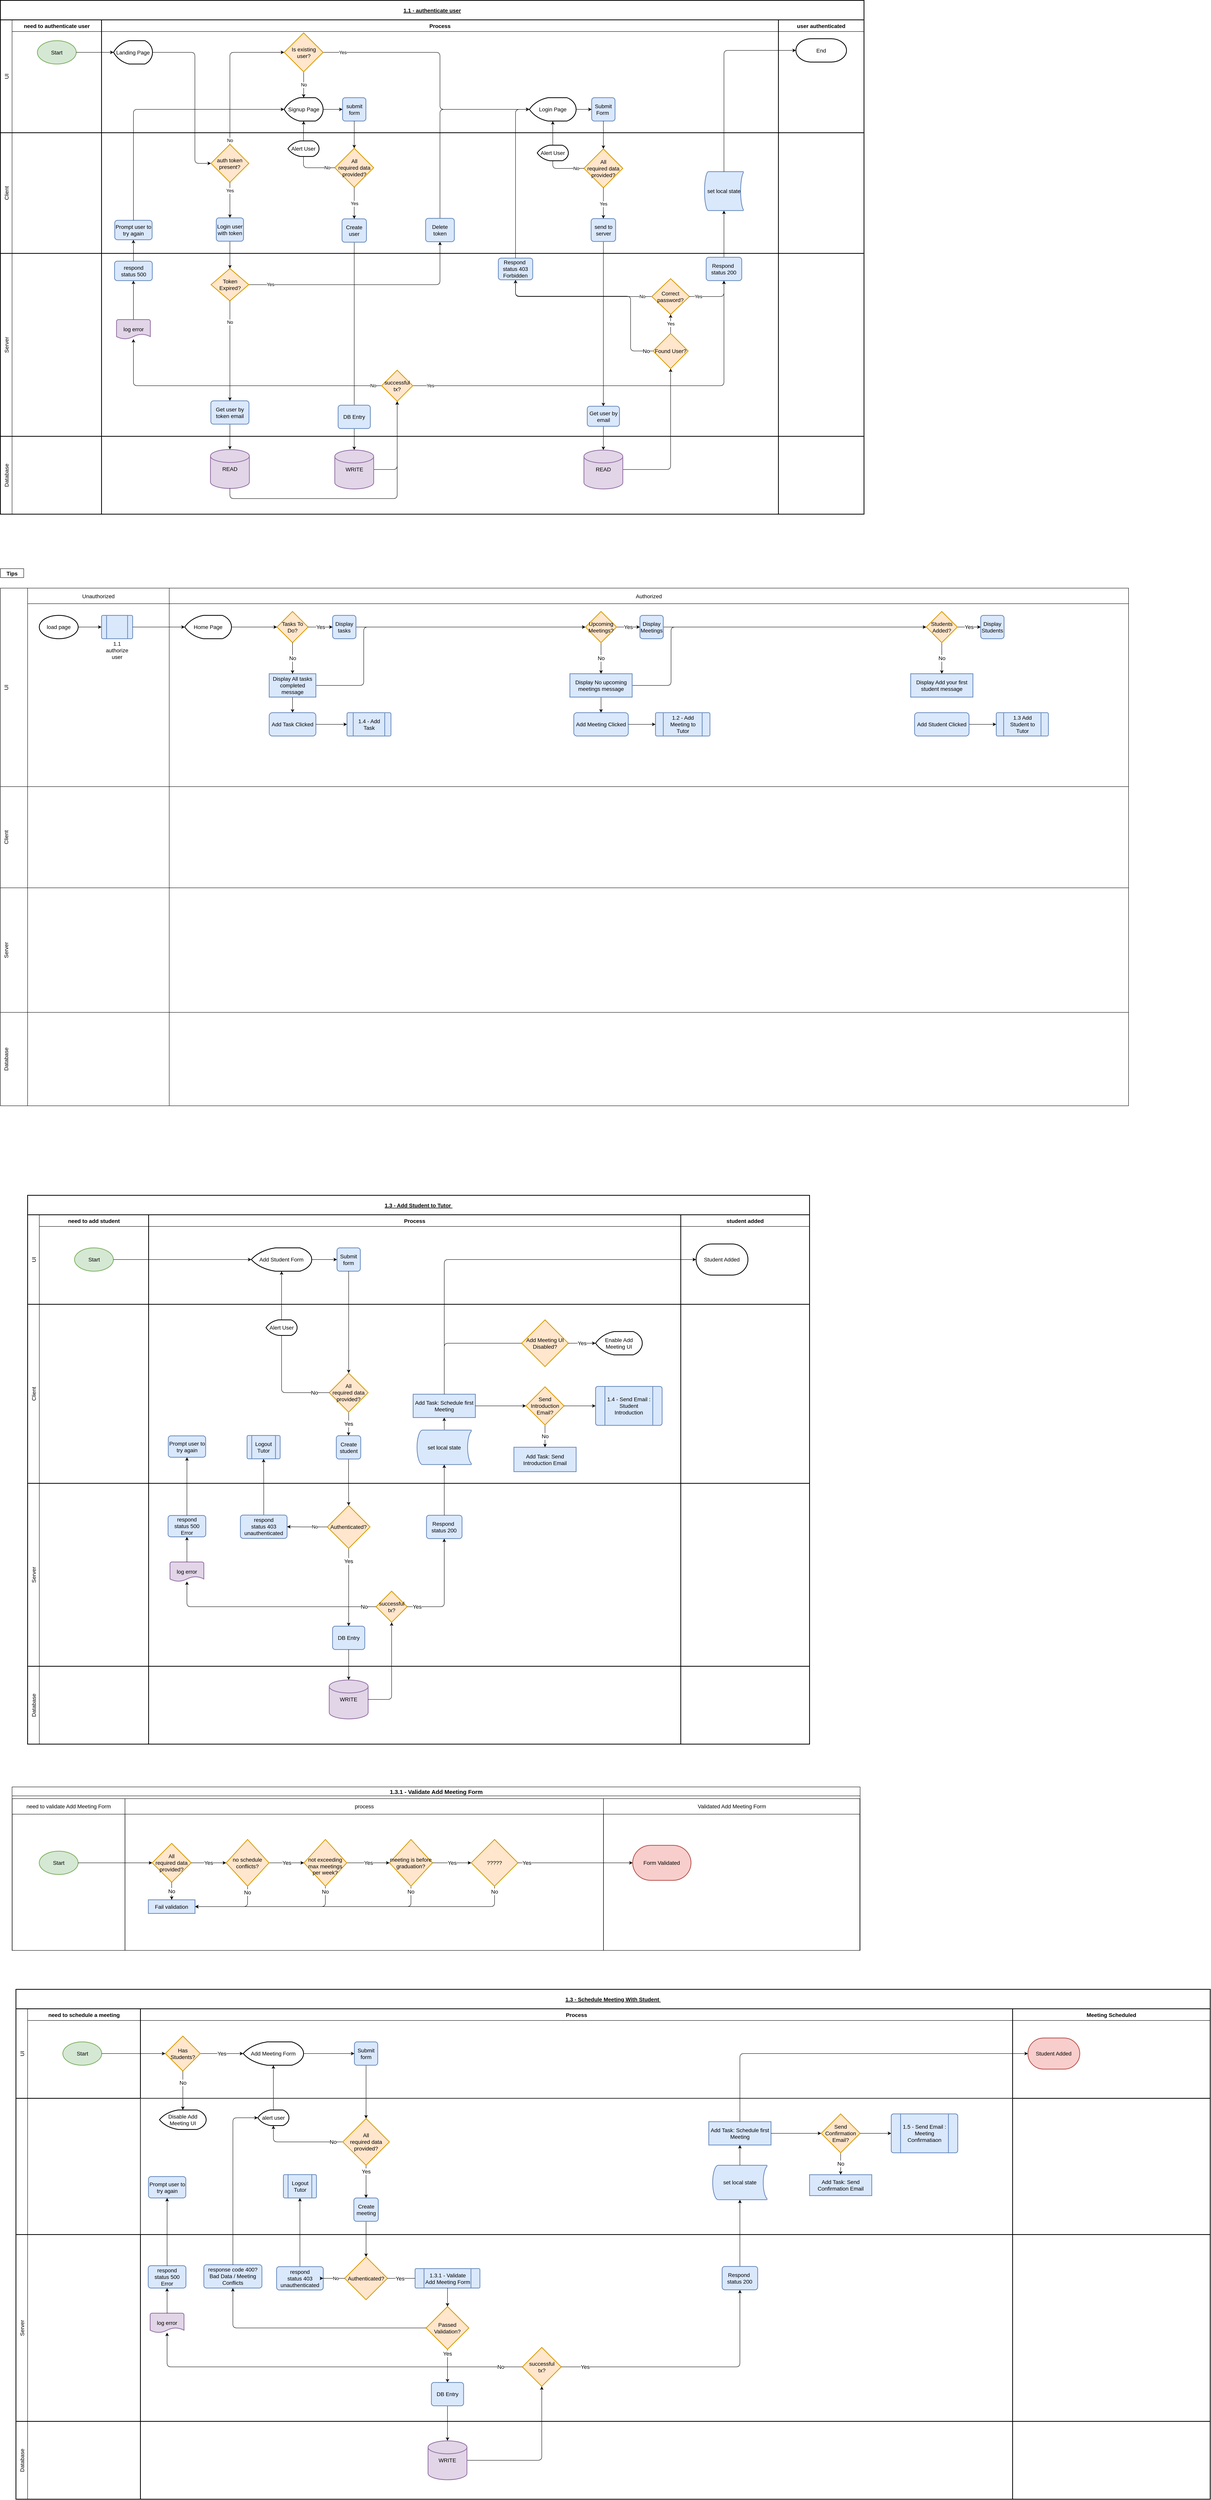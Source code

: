 <mxfile version="15.9.4" type="github">
  <diagram name="Page-1" id="c7488fd3-1785-93aa-aadb-54a6760d102a">
    <mxGraphModel dx="4330" dy="4430" grid="1" gridSize="10" guides="1" tooltips="1" connect="1" arrows="1" fold="1" page="0" pageScale="1" pageWidth="1100" pageHeight="850" math="0" shadow="0">
      <root>
        <mxCell id="0" />
        <mxCell id="1" parent="0" />
        <mxCell id="myXn_InN5kpEXAYK22Rd-2" value="Tips" style="swimlane;swimlaneFillColor=#E6E6E6;rounded=0;startSize=23;fontSize=14;" vertex="1" collapsed="1" parent="1">
          <mxGeometry x="440" y="320" width="60" height="23" as="geometry">
            <mxRectangle x="440" y="320" width="460" height="330" as="alternateBounds" />
          </mxGeometry>
        </mxCell>
        <mxCell id="myXn_InN5kpEXAYK22Rd-3" value="&lt;ol&gt;&lt;li&gt;hold shift &amp;amp; alt and use arrows to add the next shape.&lt;/li&gt;&lt;li&gt;release alt (still holding shift)&amp;nbsp; &amp;amp; click to swap shape.&lt;/li&gt;&lt;/ol&gt;" style="text;html=1;align=left;verticalAlign=middle;resizable=0;points=[];autosize=1;strokeColor=none;fillColor=none;rounded=0;" vertex="1" parent="myXn_InN5kpEXAYK22Rd-2">
          <mxGeometry y="30" width="340" height="60" as="geometry" />
        </mxCell>
        <mxCell id="myXn_InN5kpEXAYK22Rd-4" value="&lt;ol&gt;&lt;li&gt;ctrl &amp;amp; drag to resize shape X OR Y-axis from the middle out.&lt;/li&gt;&lt;li&gt;ctrl &amp;amp; shift &amp;amp; drag to resize shape X AND Y-axis from the middle out.&lt;/li&gt;&lt;/ol&gt;" style="text;html=1;align=left;verticalAlign=middle;resizable=0;points=[];autosize=1;strokeColor=none;fillColor=none;rounded=0;" vertex="1" parent="myXn_InN5kpEXAYK22Rd-2">
          <mxGeometry y="70" width="420" height="60" as="geometry" />
        </mxCell>
        <mxCell id="myXn_InN5kpEXAYK22Rd-5" value="&lt;ol&gt;&lt;li&gt;shape &amp;gt; style &amp;gt; copy shape size.&lt;/li&gt;&lt;li&gt;shape &amp;gt; style &amp;gt; paste shape size.&amp;nbsp;&lt;/li&gt;&lt;/ol&gt;" style="text;html=1;align=left;verticalAlign=middle;resizable=0;points=[];autosize=1;strokeColor=none;fillColor=none;rounded=0;" vertex="1" parent="myXn_InN5kpEXAYK22Rd-2">
          <mxGeometry y="110" width="240" height="60" as="geometry" />
        </mxCell>
        <mxCell id="myXn_InN5kpEXAYK22Rd-6" value="&lt;ul&gt;&lt;li&gt;start always green&lt;/li&gt;&lt;li&gt;terminator always red&lt;/li&gt;&lt;li&gt;activity always blue&lt;/li&gt;&lt;li&gt;decision always orange&lt;/li&gt;&lt;/ul&gt;" style="text;html=1;align=left;verticalAlign=middle;resizable=0;points=[];autosize=1;strokeColor=none;fillColor=none;rounded=0;" vertex="1" parent="myXn_InN5kpEXAYK22Rd-2">
          <mxGeometry x="270" y="110" width="180" height="90" as="geometry" />
        </mxCell>
        <mxCell id="myXn_InN5kpEXAYK22Rd-7" value="&lt;ul&gt;&lt;li&gt;use scratch pad for default shapes&amp;amp;styling&lt;/li&gt;&lt;li&gt;create custom libraries for reusable shape collections&lt;/li&gt;&lt;/ul&gt;" style="text;html=1;align=left;verticalAlign=middle;resizable=0;points=[];autosize=1;strokeColor=none;fillColor=none;rounded=0;" vertex="1" parent="myXn_InN5kpEXAYK22Rd-2">
          <mxGeometry y="170" width="340" height="60" as="geometry" />
        </mxCell>
        <mxCell id="myXn_InN5kpEXAYK22Rd-8" value="&lt;ul&gt;&lt;li&gt;Edit &amp;gt; select edges &amp;gt; selects all connectors for bulk editing&lt;/li&gt;&lt;li&gt;Edit &amp;gt; select verticies &amp;gt; selects all shapes for bulk editing&lt;/li&gt;&lt;/ul&gt;" style="text;html=1;align=left;verticalAlign=middle;resizable=0;points=[];autosize=1;strokeColor=none;fillColor=none;rounded=0;" vertex="1" parent="myXn_InN5kpEXAYK22Rd-2">
          <mxGeometry y="220" width="370" height="60" as="geometry" />
        </mxCell>
        <mxCell id="myXn_InN5kpEXAYK22Rd-9" value="&lt;ul&gt;&lt;li&gt;create cross functional flow chart with ctrl+clickwhen selecting table cells&lt;/li&gt;&lt;/ul&gt;" style="text;html=1;align=left;verticalAlign=middle;resizable=0;points=[];autosize=1;strokeColor=none;fillColor=none;rounded=0;" vertex="1" parent="myXn_InN5kpEXAYK22Rd-2">
          <mxGeometry y="280" width="440" height="40" as="geometry" />
        </mxCell>
        <mxCell id="myXn_InN5kpEXAYK22Rd-10" value="" style="shape=table;childLayout=tableLayout;startSize=0;fillColor=none;collapsible=0;recursiveResize=0;expand=0;pointerEvents=0;rounded=0;fontSize=14;" vertex="1" parent="1">
          <mxGeometry x="440" y="370" width="2900" height="1330" as="geometry" />
        </mxCell>
        <mxCell id="myXn_InN5kpEXAYK22Rd-11" value="" style="swimlane;horizontal=0;fontStyle=0;points=[[0,0.5],[1,0.5]];fillColor=none;strokeColor=none;portConstraint=eastwest;startSize=0;collapsible=0;recursiveResize=0;expand=0;pointerEvents=0;rounded=0;fontSize=14;" vertex="1" parent="myXn_InN5kpEXAYK22Rd-10">
          <mxGeometry width="2900" height="510" as="geometry" />
        </mxCell>
        <mxCell id="myXn_InN5kpEXAYK22Rd-12" value="UI" style="swimlane;fontStyle=0;connectable=0;fillColor=none;startSize=0;collapsible=0;recursiveResize=0;expand=0;pointerEvents=0;horizontal=0;labelBackgroundColor=none;labelBorderColor=none;verticalAlign=top;rounded=0;fontSize=14;" vertex="1" parent="myXn_InN5kpEXAYK22Rd-11">
          <mxGeometry width="70" height="510" as="geometry">
            <mxRectangle width="70" height="510" as="alternateBounds" />
          </mxGeometry>
        </mxCell>
        <mxCell id="myXn_InN5kpEXAYK22Rd-13" value="Unauthorized" style="swimlane;fontStyle=0;connectable=0;fillColor=none;startSize=40;collapsible=0;recursiveResize=0;expand=0;pointerEvents=0;rounded=0;fontSize=14;" vertex="1" parent="myXn_InN5kpEXAYK22Rd-11">
          <mxGeometry x="70" width="364" height="510" as="geometry">
            <mxRectangle width="364" height="510" as="alternateBounds" />
          </mxGeometry>
        </mxCell>
        <mxCell id="myXn_InN5kpEXAYK22Rd-243" value="load page" style="strokeWidth=2;html=1;shape=mxgraph.flowchart.start_1;whiteSpace=wrap;rounded=0;sketch=0;fontSize=14;" vertex="1" parent="myXn_InN5kpEXAYK22Rd-13">
          <mxGeometry x="30" y="70" width="100" height="60" as="geometry" />
        </mxCell>
        <mxCell id="myXn_InN5kpEXAYK22Rd-244" value="&lt;span style=&quot;font-size: 14px;&quot;&gt;1.1&lt;/span&gt;&lt;br style=&quot;font-size: 14px;&quot;&gt;&lt;span style=&quot;font-size: 14px;&quot;&gt;authorize user&lt;/span&gt;" style="verticalLabelPosition=bottom;verticalAlign=middle;html=1;shape=process;whiteSpace=wrap;rounded=1;size=0.167;arcSize=6;fontFamily=Helvetica;fontSize=14;fontColor=rgb(0, 0, 0);align=center;strokeColor=#6c8ebf;strokeWidth=2;fillColor=#dae8fc;sketch=0;" vertex="1" parent="myXn_InN5kpEXAYK22Rd-13">
          <mxGeometry x="190" y="70" width="80" height="60" as="geometry" />
        </mxCell>
        <mxCell id="myXn_InN5kpEXAYK22Rd-245" value="" style="edgeStyle=orthogonalEdgeStyle;curved=0;rounded=1;sketch=0;orthogonalLoop=1;jettySize=auto;html=1;endArrow=classic;endFill=1;fontSize=12;strokeWidth=1;" edge="1" parent="myXn_InN5kpEXAYK22Rd-13" source="myXn_InN5kpEXAYK22Rd-243" target="myXn_InN5kpEXAYK22Rd-244">
          <mxGeometry relative="1" as="geometry" />
        </mxCell>
        <mxCell id="myXn_InN5kpEXAYK22Rd-26" value="Authorized" style="swimlane;fontStyle=0;connectable=0;fillColor=none;startSize=40;collapsible=0;recursiveResize=0;expand=0;pointerEvents=0;rounded=0;fontSize=14;" vertex="1" parent="myXn_InN5kpEXAYK22Rd-11">
          <mxGeometry x="434" width="2466" height="510" as="geometry">
            <mxRectangle width="2466" height="510" as="alternateBounds" />
          </mxGeometry>
        </mxCell>
        <mxCell id="myXn_InN5kpEXAYK22Rd-361" style="edgeStyle=orthogonalEdgeStyle;curved=0;rounded=1;sketch=0;orthogonalLoop=1;jettySize=auto;html=1;exitX=1;exitY=0.5;exitDx=0;exitDy=0;entryX=0;entryY=0.5;entryDx=0;entryDy=0;fontSize=14;endArrow=classic;endFill=1;strokeWidth=1;" edge="1" parent="myXn_InN5kpEXAYK22Rd-26" source="myXn_InN5kpEXAYK22Rd-85" target="myXn_InN5kpEXAYK22Rd-360">
          <mxGeometry relative="1" as="geometry" />
        </mxCell>
        <mxCell id="myXn_InN5kpEXAYK22Rd-85" value="Display tasks" style="rounded=1;whiteSpace=wrap;html=1;absoluteArcSize=1;arcSize=14;strokeWidth=2;sketch=0;fillColor=#dae8fc;strokeColor=#6c8ebf;fontFamily=Helvetica;fontSize=14;align=center;" vertex="1" parent="myXn_InN5kpEXAYK22Rd-26">
          <mxGeometry x="420" y="70" width="60" height="60" as="geometry" />
        </mxCell>
        <mxCell id="myXn_InN5kpEXAYK22Rd-270" value="Home Page" style="strokeWidth=2;html=1;shape=mxgraph.flowchart.display;whiteSpace=wrap;rounded=0;sketch=0;fontSize=14;" vertex="1" parent="myXn_InN5kpEXAYK22Rd-26">
          <mxGeometry x="40" y="70" width="120" height="60" as="geometry" />
        </mxCell>
        <mxCell id="myXn_InN5kpEXAYK22Rd-363" style="edgeStyle=orthogonalEdgeStyle;curved=0;rounded=1;sketch=0;orthogonalLoop=1;jettySize=auto;html=1;exitX=1;exitY=0.5;exitDx=0;exitDy=0;entryX=0;entryY=0.5;entryDx=0;entryDy=0;fontSize=14;endArrow=classic;endFill=1;strokeWidth=1;" edge="1" parent="myXn_InN5kpEXAYK22Rd-26" source="myXn_InN5kpEXAYK22Rd-349" target="myXn_InN5kpEXAYK22Rd-360">
          <mxGeometry relative="1" as="geometry">
            <Array as="points">
              <mxPoint x="500" y="250" />
              <mxPoint x="500" y="100" />
            </Array>
          </mxGeometry>
        </mxCell>
        <mxCell id="myXn_InN5kpEXAYK22Rd-375" style="edgeStyle=orthogonalEdgeStyle;curved=0;rounded=1;sketch=0;orthogonalLoop=1;jettySize=auto;html=1;exitX=0.5;exitY=1;exitDx=0;exitDy=0;entryX=0.5;entryY=0;entryDx=0;entryDy=0;fontSize=14;endArrow=classic;endFill=1;strokeWidth=1;" edge="1" parent="myXn_InN5kpEXAYK22Rd-26" source="myXn_InN5kpEXAYK22Rd-349" target="myXn_InN5kpEXAYK22Rd-372">
          <mxGeometry relative="1" as="geometry" />
        </mxCell>
        <mxCell id="myXn_InN5kpEXAYK22Rd-349" value="Display All tasks completed message" style="whiteSpace=wrap;html=1;fontSize=14;fillColor=#dae8fc;strokeColor=#6c8ebf;strokeWidth=2;rounded=0;sketch=0;" vertex="1" parent="myXn_InN5kpEXAYK22Rd-26">
          <mxGeometry x="257" y="220" width="120" height="60" as="geometry" />
        </mxCell>
        <mxCell id="myXn_InN5kpEXAYK22Rd-369" style="edgeStyle=orthogonalEdgeStyle;curved=0;rounded=1;sketch=0;orthogonalLoop=1;jettySize=auto;html=1;exitX=1;exitY=0.5;exitDx=0;exitDy=0;entryX=0;entryY=0.5;entryDx=0;entryDy=0;fontSize=14;endArrow=classic;endFill=1;strokeWidth=1;" edge="1" parent="myXn_InN5kpEXAYK22Rd-26" source="myXn_InN5kpEXAYK22Rd-356" target="myXn_InN5kpEXAYK22Rd-368">
          <mxGeometry relative="1" as="geometry" />
        </mxCell>
        <mxCell id="myXn_InN5kpEXAYK22Rd-356" value="Display Meetings" style="rounded=1;whiteSpace=wrap;html=1;absoluteArcSize=1;arcSize=14;strokeWidth=2;sketch=0;fillColor=#dae8fc;strokeColor=#6c8ebf;fontFamily=Helvetica;fontSize=14;align=center;" vertex="1" parent="myXn_InN5kpEXAYK22Rd-26">
          <mxGeometry x="1210" y="70" width="60" height="60" as="geometry" />
        </mxCell>
        <mxCell id="myXn_InN5kpEXAYK22Rd-371" style="edgeStyle=orthogonalEdgeStyle;curved=0;rounded=1;sketch=0;orthogonalLoop=1;jettySize=auto;html=1;exitX=1;exitY=0.5;exitDx=0;exitDy=0;entryX=0;entryY=0.5;entryDx=0;entryDy=0;fontSize=14;endArrow=classic;endFill=1;strokeWidth=1;" edge="1" parent="myXn_InN5kpEXAYK22Rd-26" source="myXn_InN5kpEXAYK22Rd-357" target="myXn_InN5kpEXAYK22Rd-368">
          <mxGeometry relative="1" as="geometry">
            <Array as="points">
              <mxPoint x="1290" y="250" />
              <mxPoint x="1290" y="100" />
            </Array>
          </mxGeometry>
        </mxCell>
        <mxCell id="myXn_InN5kpEXAYK22Rd-384" style="edgeStyle=orthogonalEdgeStyle;curved=0;rounded=1;sketch=0;orthogonalLoop=1;jettySize=auto;html=1;exitX=0.5;exitY=1;exitDx=0;exitDy=0;entryX=0.5;entryY=0;entryDx=0;entryDy=0;fontSize=14;endArrow=classic;endFill=1;strokeWidth=1;" edge="1" parent="myXn_InN5kpEXAYK22Rd-26" source="myXn_InN5kpEXAYK22Rd-357" target="myXn_InN5kpEXAYK22Rd-381">
          <mxGeometry relative="1" as="geometry" />
        </mxCell>
        <mxCell id="myXn_InN5kpEXAYK22Rd-357" value="Display No upcoming meetings message" style="whiteSpace=wrap;html=1;fontSize=14;fillColor=#dae8fc;strokeColor=#6c8ebf;strokeWidth=2;rounded=0;sketch=0;" vertex="1" parent="myXn_InN5kpEXAYK22Rd-26">
          <mxGeometry x="1030" y="220" width="160" height="60" as="geometry" />
        </mxCell>
        <mxCell id="myXn_InN5kpEXAYK22Rd-358" value="Yes" style="edgeStyle=orthogonalEdgeStyle;curved=0;rounded=1;sketch=0;orthogonalLoop=1;jettySize=auto;html=1;exitX=1;exitY=0.5;exitDx=0;exitDy=0;entryX=0;entryY=0.5;entryDx=0;entryDy=0;fontSize=14;endArrow=classic;endFill=1;strokeWidth=1;" edge="1" source="myXn_InN5kpEXAYK22Rd-360" target="myXn_InN5kpEXAYK22Rd-356" parent="myXn_InN5kpEXAYK22Rd-26">
          <mxGeometry relative="1" as="geometry" />
        </mxCell>
        <mxCell id="myXn_InN5kpEXAYK22Rd-359" value="No" style="edgeStyle=orthogonalEdgeStyle;curved=0;rounded=1;sketch=0;orthogonalLoop=1;jettySize=auto;html=1;fontSize=14;endArrow=classic;endFill=1;strokeWidth=1;" edge="1" source="myXn_InN5kpEXAYK22Rd-360" target="myXn_InN5kpEXAYK22Rd-357" parent="myXn_InN5kpEXAYK22Rd-26">
          <mxGeometry relative="1" as="geometry" />
        </mxCell>
        <mxCell id="myXn_InN5kpEXAYK22Rd-360" value="Upcoming&lt;br style=&quot;font-size: 14px;&quot;&gt;Meetings?" style="rhombus;whiteSpace=wrap;html=1;fontSize=14;strokeWidth=2;rounded=0;sketch=0;fillColor=#ffe6cc;strokeColor=#d79b00;" vertex="1" parent="myXn_InN5kpEXAYK22Rd-26">
          <mxGeometry x="1070" y="60" width="80" height="80" as="geometry" />
        </mxCell>
        <mxCell id="myXn_InN5kpEXAYK22Rd-346" value="Tasks To Do?" style="rhombus;whiteSpace=wrap;html=1;fontSize=14;strokeWidth=2;rounded=0;sketch=0;fillColor=#ffe6cc;strokeColor=#d79b00;" vertex="1" parent="myXn_InN5kpEXAYK22Rd-26">
          <mxGeometry x="277" y="60" width="80" height="80" as="geometry" />
        </mxCell>
        <mxCell id="myXn_InN5kpEXAYK22Rd-347" value="" style="edgeStyle=orthogonalEdgeStyle;curved=0;rounded=1;sketch=0;orthogonalLoop=1;jettySize=auto;html=1;fontSize=14;endArrow=classic;endFill=1;strokeWidth=1;" edge="1" parent="myXn_InN5kpEXAYK22Rd-26" source="myXn_InN5kpEXAYK22Rd-270" target="myXn_InN5kpEXAYK22Rd-346">
          <mxGeometry relative="1" as="geometry" />
        </mxCell>
        <mxCell id="myXn_InN5kpEXAYK22Rd-348" value="Yes" style="edgeStyle=orthogonalEdgeStyle;curved=0;rounded=1;sketch=0;orthogonalLoop=1;jettySize=auto;html=1;exitX=1;exitY=0.5;exitDx=0;exitDy=0;entryX=0;entryY=0.5;entryDx=0;entryDy=0;fontSize=14;endArrow=classic;endFill=1;strokeWidth=1;" edge="1" parent="myXn_InN5kpEXAYK22Rd-26" source="myXn_InN5kpEXAYK22Rd-346" target="myXn_InN5kpEXAYK22Rd-85">
          <mxGeometry relative="1" as="geometry" />
        </mxCell>
        <mxCell id="myXn_InN5kpEXAYK22Rd-350" value="No" style="edgeStyle=orthogonalEdgeStyle;curved=0;rounded=1;sketch=0;orthogonalLoop=1;jettySize=auto;html=1;fontSize=14;endArrow=classic;endFill=1;strokeWidth=1;" edge="1" parent="myXn_InN5kpEXAYK22Rd-26" source="myXn_InN5kpEXAYK22Rd-346" target="myXn_InN5kpEXAYK22Rd-349">
          <mxGeometry relative="1" as="geometry" />
        </mxCell>
        <mxCell id="myXn_InN5kpEXAYK22Rd-364" value="Display Students" style="rounded=1;whiteSpace=wrap;html=1;absoluteArcSize=1;arcSize=14;strokeWidth=2;sketch=0;fillColor=#dae8fc;strokeColor=#6c8ebf;fontFamily=Helvetica;fontSize=14;align=center;" vertex="1" parent="myXn_InN5kpEXAYK22Rd-26">
          <mxGeometry x="2086" y="70" width="60" height="60" as="geometry" />
        </mxCell>
        <mxCell id="myXn_InN5kpEXAYK22Rd-365" value="Display Add your first student message" style="whiteSpace=wrap;html=1;fontSize=14;fillColor=#dae8fc;strokeColor=#6c8ebf;strokeWidth=2;rounded=0;sketch=0;" vertex="1" parent="myXn_InN5kpEXAYK22Rd-26">
          <mxGeometry x="1906" y="220" width="160" height="60" as="geometry" />
        </mxCell>
        <mxCell id="myXn_InN5kpEXAYK22Rd-366" value="Yes" style="edgeStyle=orthogonalEdgeStyle;curved=0;rounded=1;sketch=0;orthogonalLoop=1;jettySize=auto;html=1;exitX=1;exitY=0.5;exitDx=0;exitDy=0;entryX=0;entryY=0.5;entryDx=0;entryDy=0;fontSize=14;endArrow=classic;endFill=1;strokeWidth=1;" edge="1" source="myXn_InN5kpEXAYK22Rd-368" target="myXn_InN5kpEXAYK22Rd-364" parent="myXn_InN5kpEXAYK22Rd-26">
          <mxGeometry relative="1" as="geometry" />
        </mxCell>
        <mxCell id="myXn_InN5kpEXAYK22Rd-367" value="No" style="edgeStyle=orthogonalEdgeStyle;curved=0;rounded=1;sketch=0;orthogonalLoop=1;jettySize=auto;html=1;fontSize=14;endArrow=classic;endFill=1;strokeWidth=1;" edge="1" source="myXn_InN5kpEXAYK22Rd-368" target="myXn_InN5kpEXAYK22Rd-365" parent="myXn_InN5kpEXAYK22Rd-26">
          <mxGeometry relative="1" as="geometry" />
        </mxCell>
        <mxCell id="myXn_InN5kpEXAYK22Rd-368" value="Students&lt;br style=&quot;font-size: 14px;&quot;&gt;Added?" style="rhombus;whiteSpace=wrap;html=1;fontSize=14;strokeWidth=2;rounded=0;sketch=0;fillColor=#ffe6cc;strokeColor=#d79b00;" vertex="1" parent="myXn_InN5kpEXAYK22Rd-26">
          <mxGeometry x="1946" y="60" width="80" height="80" as="geometry" />
        </mxCell>
        <mxCell id="myXn_InN5kpEXAYK22Rd-372" value="Add Task Clicked" style="whiteSpace=wrap;html=1;fontSize=14;fillColor=#dae8fc;strokeColor=#6c8ebf;rounded=1;arcSize=14;strokeWidth=2;sketch=0;" vertex="1" parent="myXn_InN5kpEXAYK22Rd-26">
          <mxGeometry x="257" y="320" width="120" height="60" as="geometry" />
        </mxCell>
        <mxCell id="myXn_InN5kpEXAYK22Rd-379" value="1.4 - Add Task" style="verticalLabelPosition=middle;verticalAlign=middle;html=1;shape=process;whiteSpace=wrap;rounded=1;size=0.14;arcSize=6;sketch=0;fontSize=14;strokeWidth=2;fillColor=#dae8fc;strokeColor=#6c8ebf;labelPosition=center;align=center;" vertex="1" parent="myXn_InN5kpEXAYK22Rd-26">
          <mxGeometry x="457" y="320" width="113" height="60" as="geometry" />
        </mxCell>
        <mxCell id="myXn_InN5kpEXAYK22Rd-380" value="" style="edgeStyle=orthogonalEdgeStyle;curved=0;rounded=1;sketch=0;orthogonalLoop=1;jettySize=auto;html=1;fontSize=14;endArrow=classic;endFill=1;strokeWidth=1;" edge="1" parent="myXn_InN5kpEXAYK22Rd-26" source="myXn_InN5kpEXAYK22Rd-372" target="myXn_InN5kpEXAYK22Rd-379">
          <mxGeometry relative="1" as="geometry" />
        </mxCell>
        <mxCell id="myXn_InN5kpEXAYK22Rd-381" value="Add Meeting Clicked" style="whiteSpace=wrap;html=1;fontSize=14;fillColor=#dae8fc;strokeColor=#6c8ebf;rounded=1;arcSize=14;strokeWidth=2;sketch=0;" vertex="1" parent="myXn_InN5kpEXAYK22Rd-26">
          <mxGeometry x="1040" y="320" width="140" height="60" as="geometry" />
        </mxCell>
        <mxCell id="myXn_InN5kpEXAYK22Rd-382" value="1.2 - Add Meeting to Tutor" style="verticalLabelPosition=middle;verticalAlign=middle;html=1;shape=process;whiteSpace=wrap;rounded=1;size=0.14;arcSize=6;sketch=0;fontSize=14;strokeWidth=2;fillColor=#dae8fc;strokeColor=#6c8ebf;labelPosition=center;align=center;" vertex="1" parent="myXn_InN5kpEXAYK22Rd-26">
          <mxGeometry x="1250" y="320" width="140" height="60" as="geometry" />
        </mxCell>
        <mxCell id="myXn_InN5kpEXAYK22Rd-383" value="" style="edgeStyle=orthogonalEdgeStyle;curved=0;rounded=1;sketch=0;orthogonalLoop=1;jettySize=auto;html=1;fontSize=14;endArrow=classic;endFill=1;strokeWidth=1;" edge="1" source="myXn_InN5kpEXAYK22Rd-381" target="myXn_InN5kpEXAYK22Rd-382" parent="myXn_InN5kpEXAYK22Rd-26">
          <mxGeometry relative="1" as="geometry" />
        </mxCell>
        <mxCell id="myXn_InN5kpEXAYK22Rd-385" value="Add Student Clicked" style="whiteSpace=wrap;html=1;fontSize=14;fillColor=#dae8fc;strokeColor=#6c8ebf;rounded=1;arcSize=14;strokeWidth=2;sketch=0;" vertex="1" parent="myXn_InN5kpEXAYK22Rd-26">
          <mxGeometry x="1916" y="320" width="140" height="60" as="geometry" />
        </mxCell>
        <mxCell id="myXn_InN5kpEXAYK22Rd-386" value="1.3 Add Student to Tutor" style="verticalLabelPosition=middle;verticalAlign=middle;html=1;shape=process;whiteSpace=wrap;rounded=1;size=0.14;arcSize=6;sketch=0;fontSize=14;strokeWidth=2;fillColor=#dae8fc;strokeColor=#6c8ebf;labelPosition=center;align=center;" vertex="1" parent="myXn_InN5kpEXAYK22Rd-26">
          <mxGeometry x="2126" y="320" width="134" height="60" as="geometry" />
        </mxCell>
        <mxCell id="myXn_InN5kpEXAYK22Rd-387" value="" style="edgeStyle=orthogonalEdgeStyle;curved=0;rounded=1;sketch=0;orthogonalLoop=1;jettySize=auto;html=1;fontSize=14;endArrow=classic;endFill=1;strokeWidth=1;" edge="1" source="myXn_InN5kpEXAYK22Rd-385" target="myXn_InN5kpEXAYK22Rd-386" parent="myXn_InN5kpEXAYK22Rd-26">
          <mxGeometry relative="1" as="geometry" />
        </mxCell>
        <mxCell id="myXn_InN5kpEXAYK22Rd-271" value="" style="edgeStyle=orthogonalEdgeStyle;curved=0;rounded=1;sketch=0;orthogonalLoop=1;jettySize=auto;html=1;fontSize=12;endArrow=classic;endFill=1;strokeWidth=1;" edge="1" parent="myXn_InN5kpEXAYK22Rd-11" source="myXn_InN5kpEXAYK22Rd-244" target="myXn_InN5kpEXAYK22Rd-270">
          <mxGeometry relative="1" as="geometry" />
        </mxCell>
        <mxCell id="myXn_InN5kpEXAYK22Rd-14" value="" style="swimlane;horizontal=0;fontStyle=0;points=[[0,0.5],[1,0.5]];fillColor=none;strokeColor=none;portConstraint=eastwest;startSize=0;collapsible=0;recursiveResize=0;expand=0;pointerEvents=0;rounded=0;fontSize=14;" vertex="1" parent="myXn_InN5kpEXAYK22Rd-10">
          <mxGeometry y="510" width="2900" height="260" as="geometry" />
        </mxCell>
        <mxCell id="myXn_InN5kpEXAYK22Rd-15" value="Client" style="swimlane;fontStyle=0;connectable=0;fillColor=none;startSize=0;collapsible=0;recursiveResize=0;expand=0;pointerEvents=0;horizontal=0;verticalAlign=top;rounded=0;fontSize=14;" vertex="1" parent="myXn_InN5kpEXAYK22Rd-14">
          <mxGeometry width="70" height="260" as="geometry">
            <mxRectangle width="70" height="260" as="alternateBounds" />
          </mxGeometry>
        </mxCell>
        <mxCell id="myXn_InN5kpEXAYK22Rd-16" value="" style="swimlane;fontStyle=0;connectable=0;fillColor=none;startSize=0;collapsible=0;recursiveResize=0;expand=0;pointerEvents=0;rounded=0;fontSize=14;" vertex="1" parent="myXn_InN5kpEXAYK22Rd-14">
          <mxGeometry x="70" width="364" height="260" as="geometry">
            <mxRectangle width="364" height="260" as="alternateBounds" />
          </mxGeometry>
        </mxCell>
        <mxCell id="myXn_InN5kpEXAYK22Rd-27" style="swimlane;fontStyle=0;connectable=0;fillColor=none;startSize=0;collapsible=0;recursiveResize=0;expand=0;pointerEvents=0;rounded=0;fontSize=14;" vertex="1" parent="myXn_InN5kpEXAYK22Rd-14">
          <mxGeometry x="434" width="2466" height="260" as="geometry">
            <mxRectangle width="2466" height="260" as="alternateBounds" />
          </mxGeometry>
        </mxCell>
        <mxCell id="myXn_InN5kpEXAYK22Rd-17" value="" style="swimlane;horizontal=0;fontStyle=0;points=[[0,0.5],[1,0.5]];fillColor=none;strokeColor=none;portConstraint=eastwest;startSize=0;collapsible=0;recursiveResize=0;expand=0;pointerEvents=0;rounded=0;fontSize=14;" vertex="1" parent="myXn_InN5kpEXAYK22Rd-10">
          <mxGeometry y="770" width="2900" height="320" as="geometry" />
        </mxCell>
        <mxCell id="myXn_InN5kpEXAYK22Rd-18" value="Server" style="swimlane;fontStyle=0;connectable=0;fillColor=none;startSize=0;collapsible=0;recursiveResize=0;expand=0;pointerEvents=0;horizontal=0;verticalAlign=top;rounded=0;fontSize=14;" vertex="1" parent="myXn_InN5kpEXAYK22Rd-17">
          <mxGeometry width="70" height="320" as="geometry">
            <mxRectangle width="70" height="320" as="alternateBounds" />
          </mxGeometry>
        </mxCell>
        <mxCell id="myXn_InN5kpEXAYK22Rd-19" value="" style="swimlane;fontStyle=0;connectable=0;fillColor=none;startSize=0;collapsible=0;recursiveResize=0;expand=0;pointerEvents=0;rounded=0;fontSize=14;" vertex="1" parent="myXn_InN5kpEXAYK22Rd-17">
          <mxGeometry x="70" width="364" height="320" as="geometry">
            <mxRectangle width="364" height="320" as="alternateBounds" />
          </mxGeometry>
        </mxCell>
        <mxCell id="myXn_InN5kpEXAYK22Rd-28" style="swimlane;fontStyle=0;connectable=0;fillColor=none;startSize=0;collapsible=0;recursiveResize=0;expand=0;pointerEvents=0;rounded=0;fontSize=14;" vertex="1" parent="myXn_InN5kpEXAYK22Rd-17">
          <mxGeometry x="434" width="2466" height="320" as="geometry">
            <mxRectangle width="2466" height="320" as="alternateBounds" />
          </mxGeometry>
        </mxCell>
        <mxCell id="myXn_InN5kpEXAYK22Rd-105" style="swimlane;horizontal=0;fontStyle=0;points=[[0,0.5],[1,0.5]];fillColor=none;strokeColor=none;portConstraint=eastwest;startSize=0;collapsible=0;recursiveResize=0;expand=0;pointerEvents=0;rounded=0;fontSize=14;" vertex="1" parent="myXn_InN5kpEXAYK22Rd-10">
          <mxGeometry y="1090" width="2900" height="240" as="geometry" />
        </mxCell>
        <mxCell id="myXn_InN5kpEXAYK22Rd-106" value="Database" style="swimlane;fontStyle=0;connectable=0;fillColor=none;startSize=0;collapsible=0;recursiveResize=0;expand=0;pointerEvents=0;horizontal=0;verticalAlign=top;rounded=0;fontSize=14;" vertex="1" parent="myXn_InN5kpEXAYK22Rd-105">
          <mxGeometry width="70" height="240" as="geometry">
            <mxRectangle width="70" height="240" as="alternateBounds" />
          </mxGeometry>
        </mxCell>
        <mxCell id="myXn_InN5kpEXAYK22Rd-107" style="swimlane;fontStyle=0;connectable=0;fillColor=none;startSize=0;collapsible=0;recursiveResize=0;expand=0;pointerEvents=0;rounded=0;fontSize=14;" vertex="1" parent="myXn_InN5kpEXAYK22Rd-105">
          <mxGeometry x="70" width="364" height="240" as="geometry">
            <mxRectangle width="364" height="240" as="alternateBounds" />
          </mxGeometry>
        </mxCell>
        <mxCell id="myXn_InN5kpEXAYK22Rd-108" style="swimlane;fontStyle=0;connectable=0;fillColor=none;startSize=0;collapsible=0;recursiveResize=0;expand=0;pointerEvents=0;rounded=0;fontSize=14;" vertex="1" parent="myXn_InN5kpEXAYK22Rd-105">
          <mxGeometry x="434" width="2466" height="240" as="geometry">
            <mxRectangle width="2466" height="240" as="alternateBounds" />
          </mxGeometry>
        </mxCell>
        <mxCell id="myXn_InN5kpEXAYK22Rd-203" value="1.1 - authenticate user" style="shape=table;childLayout=tableLayout;startSize=50;fillColor=none;collapsible=0;recursiveResize=0;expand=0;pointerEvents=0;rounded=0;sketch=0;fontSize=14;fontStyle=5;strokeWidth=2;" vertex="1" parent="1">
          <mxGeometry x="440" y="-1140" width="2220" height="1320" as="geometry" />
        </mxCell>
        <mxCell id="myXn_InN5kpEXAYK22Rd-264" style="edgeStyle=orthogonalEdgeStyle;curved=0;rounded=1;sketch=0;orthogonalLoop=1;jettySize=auto;html=1;exitX=0.5;exitY=0;exitDx=0;exitDy=0;entryX=0;entryY=0.5;entryDx=0;entryDy=0;entryPerimeter=0;fontSize=12;endArrow=classic;endFill=1;strokeWidth=1;" edge="1" parent="myXn_InN5kpEXAYK22Rd-203" source="myXn_InN5kpEXAYK22Rd-259" target="myXn_InN5kpEXAYK22Rd-58">
          <mxGeometry relative="1" as="geometry" />
        </mxCell>
        <mxCell id="myXn_InN5kpEXAYK22Rd-208" value="UI" style="swimlane;horizontal=0;fontStyle=0;points=[[0,0.5],[1,0.5]];fillColor=none;strokeColor=none;portConstraint=eastwest;startSize=30;collapsible=0;recursiveResize=0;expand=0;pointerEvents=0;rounded=0;sketch=0;fontSize=14;" vertex="1" parent="myXn_InN5kpEXAYK22Rd-203">
          <mxGeometry y="50" width="2220" height="290" as="geometry" />
        </mxCell>
        <mxCell id="myXn_InN5kpEXAYK22Rd-209" value="need to authenticate user" style="swimlane;fontStyle=1;connectable=0;fillColor=none;startSize=30;collapsible=0;recursiveResize=0;expand=0;pointerEvents=0;rounded=0;sketch=0;fontSize=14;" vertex="1" parent="myXn_InN5kpEXAYK22Rd-208">
          <mxGeometry x="30" width="230" height="290" as="geometry">
            <mxRectangle width="230" height="290" as="alternateBounds" />
          </mxGeometry>
        </mxCell>
        <mxCell id="myXn_InN5kpEXAYK22Rd-33" value="Start" style="strokeWidth=2;html=1;shape=mxgraph.flowchart.start_1;whiteSpace=wrap;rounded=0;sketch=0;fillColor=#d5e8d4;strokeColor=#82b366;fontSize=14;" vertex="1" parent="myXn_InN5kpEXAYK22Rd-209">
          <mxGeometry x="65" y="53.5" width="100" height="60" as="geometry" />
        </mxCell>
        <mxCell id="myXn_InN5kpEXAYK22Rd-210" value="Process" style="swimlane;fontStyle=1;connectable=0;fillColor=none;startSize=30;collapsible=0;recursiveResize=0;expand=0;pointerEvents=0;rounded=0;sketch=0;fontSize=14;" vertex="1" parent="myXn_InN5kpEXAYK22Rd-208">
          <mxGeometry x="260" width="1740" height="290" as="geometry">
            <mxRectangle width="1740" height="290" as="alternateBounds" />
          </mxGeometry>
        </mxCell>
        <mxCell id="myXn_InN5kpEXAYK22Rd-50" value="Signup Page" style="strokeWidth=2;html=1;shape=mxgraph.flowchart.display;whiteSpace=wrap;rounded=0;sketch=0;fontSize=14;" vertex="1" parent="myXn_InN5kpEXAYK22Rd-210">
          <mxGeometry x="469.58" y="200" width="100" height="60" as="geometry" />
        </mxCell>
        <mxCell id="myXn_InN5kpEXAYK22Rd-279" value="No" style="edgeStyle=orthogonalEdgeStyle;curved=0;rounded=1;sketch=0;orthogonalLoop=1;jettySize=auto;html=1;exitX=0.5;exitY=1;exitDx=0;exitDy=0;exitPerimeter=0;entryX=0.5;entryY=0;entryDx=0;entryDy=0;entryPerimeter=0;fontSize=12;endArrow=classic;endFill=1;strokeWidth=1;" edge="1" parent="myXn_InN5kpEXAYK22Rd-210" source="myXn_InN5kpEXAYK22Rd-56" target="myXn_InN5kpEXAYK22Rd-50">
          <mxGeometry relative="1" as="geometry" />
        </mxCell>
        <mxCell id="myXn_InN5kpEXAYK22Rd-280" value="Yes" style="edgeStyle=orthogonalEdgeStyle;curved=0;rounded=1;sketch=0;orthogonalLoop=1;jettySize=auto;html=1;exitX=1;exitY=0.5;exitDx=0;exitDy=0;exitPerimeter=0;entryX=0;entryY=0.5;entryDx=0;entryDy=0;entryPerimeter=0;fontSize=12;endArrow=classic;endFill=1;strokeWidth=1;" edge="1" parent="myXn_InN5kpEXAYK22Rd-210" source="myXn_InN5kpEXAYK22Rd-56" target="myXn_InN5kpEXAYK22Rd-58">
          <mxGeometry x="-0.852" relative="1" as="geometry">
            <Array as="points">
              <mxPoint x="870" y="84" />
              <mxPoint x="870" y="230" />
            </Array>
            <mxPoint as="offset" />
          </mxGeometry>
        </mxCell>
        <mxCell id="myXn_InN5kpEXAYK22Rd-56" value="Is existing user?" style="strokeWidth=2;html=1;shape=mxgraph.flowchart.decision;whiteSpace=wrap;rounded=0;sketch=0;fillColor=#ffe6cc;strokeColor=#d79b00;fontSize=14;" vertex="1" parent="myXn_InN5kpEXAYK22Rd-210">
          <mxGeometry x="469.58" y="33.5" width="100" height="100" as="geometry" />
        </mxCell>
        <mxCell id="myXn_InN5kpEXAYK22Rd-58" value="Login Page" style="strokeWidth=2;html=1;shape=mxgraph.flowchart.display;whiteSpace=wrap;rounded=0;sketch=0;fontSize=14;" vertex="1" parent="myXn_InN5kpEXAYK22Rd-210">
          <mxGeometry x="1100" y="200" width="120" height="60" as="geometry" />
        </mxCell>
        <mxCell id="myXn_InN5kpEXAYK22Rd-48" value="Landing Page" style="strokeWidth=2;html=1;shape=mxgraph.flowchart.display;whiteSpace=wrap;rounded=0;sketch=0;fontSize=14;" vertex="1" parent="myXn_InN5kpEXAYK22Rd-210">
          <mxGeometry x="31" y="53.5" width="100" height="60" as="geometry" />
        </mxCell>
        <mxCell id="myXn_InN5kpEXAYK22Rd-281" value="submit&lt;br style=&quot;font-size: 14px;&quot;&gt;form" style="rounded=1;whiteSpace=wrap;html=1;absoluteArcSize=1;arcSize=14;strokeWidth=2;sketch=0;fillColor=#dae8fc;strokeColor=#6c8ebf;fontSize=14;" vertex="1" parent="myXn_InN5kpEXAYK22Rd-210">
          <mxGeometry x="619.58" y="200" width="60" height="60" as="geometry" />
        </mxCell>
        <mxCell id="myXn_InN5kpEXAYK22Rd-282" value="" style="edgeStyle=orthogonalEdgeStyle;curved=0;rounded=1;sketch=0;orthogonalLoop=1;jettySize=auto;html=1;fontSize=12;endArrow=classic;endFill=1;strokeWidth=1;" edge="1" parent="myXn_InN5kpEXAYK22Rd-210" source="myXn_InN5kpEXAYK22Rd-50" target="myXn_InN5kpEXAYK22Rd-281">
          <mxGeometry relative="1" as="geometry" />
        </mxCell>
        <mxCell id="myXn_InN5kpEXAYK22Rd-300" value="Submit&lt;br style=&quot;font-size: 14px;&quot;&gt;Form&amp;nbsp;" style="rounded=1;whiteSpace=wrap;html=1;absoluteArcSize=1;arcSize=14;strokeWidth=2;sketch=0;fillColor=#dae8fc;strokeColor=#6c8ebf;fontSize=14;" vertex="1" parent="myXn_InN5kpEXAYK22Rd-210">
          <mxGeometry x="1260" y="200" width="60" height="60" as="geometry" />
        </mxCell>
        <mxCell id="myXn_InN5kpEXAYK22Rd-301" value="" style="edgeStyle=orthogonalEdgeStyle;curved=0;rounded=1;sketch=0;orthogonalLoop=1;jettySize=auto;html=1;fontSize=12;endArrow=classic;endFill=1;strokeWidth=1;" edge="1" parent="myXn_InN5kpEXAYK22Rd-210" source="myXn_InN5kpEXAYK22Rd-58" target="myXn_InN5kpEXAYK22Rd-300">
          <mxGeometry relative="1" as="geometry" />
        </mxCell>
        <mxCell id="myXn_InN5kpEXAYK22Rd-211" value="user authenticated" style="swimlane;fontStyle=1;connectable=0;fillColor=none;startSize=30;collapsible=0;recursiveResize=0;expand=0;pointerEvents=0;rounded=0;sketch=0;fontSize=14;" vertex="1" parent="myXn_InN5kpEXAYK22Rd-208">
          <mxGeometry x="2000" width="220" height="290" as="geometry">
            <mxRectangle width="220" height="290" as="alternateBounds" />
          </mxGeometry>
        </mxCell>
        <mxCell id="myXn_InN5kpEXAYK22Rd-68" value="End" style="strokeWidth=2;html=1;shape=mxgraph.flowchart.terminator;whiteSpace=wrap;fontFamily=Helvetica;fontSize=14;fontColor=rgb(0, 0, 0);align=center;strokeColor=rgb(0, 0, 0);fillColor=rgb(255, 255, 255);sketch=0;" vertex="1" parent="myXn_InN5kpEXAYK22Rd-211">
          <mxGeometry x="45" y="48.5" width="130" height="60" as="geometry" />
        </mxCell>
        <mxCell id="myXn_InN5kpEXAYK22Rd-49" value="" style="edgeStyle=orthogonalEdgeStyle;curved=0;rounded=1;sketch=0;orthogonalLoop=1;jettySize=auto;html=1;endArrow=classic;fontSize=12;endFill=1;strokeWidth=1;" edge="1" parent="myXn_InN5kpEXAYK22Rd-208" source="myXn_InN5kpEXAYK22Rd-33" target="myXn_InN5kpEXAYK22Rd-48">
          <mxGeometry relative="1" as="geometry">
            <mxPoint x="390" y="68.5" as="sourcePoint" />
            <mxPoint x="550" y="334.25" as="targetPoint" />
          </mxGeometry>
        </mxCell>
        <mxCell id="myXn_InN5kpEXAYK22Rd-190" value="No" style="edgeStyle=orthogonalEdgeStyle;curved=0;rounded=1;sketch=0;orthogonalLoop=1;jettySize=auto;html=1;exitX=0.5;exitY=0;exitDx=0;exitDy=0;exitPerimeter=0;endArrow=classic;endFill=1;fontSize=12;strokeWidth=1;entryX=0;entryY=0.5;entryDx=0;entryDy=0;entryPerimeter=0;" edge="1" parent="myXn_InN5kpEXAYK22Rd-203" source="myXn_InN5kpEXAYK22Rd-188" target="myXn_InN5kpEXAYK22Rd-56">
          <mxGeometry x="-0.946" relative="1" as="geometry">
            <mxPoint x="690" y="140" as="targetPoint" />
            <Array as="points">
              <mxPoint x="590" y="134" />
            </Array>
            <mxPoint as="offset" />
          </mxGeometry>
        </mxCell>
        <mxCell id="myXn_InN5kpEXAYK22Rd-35" value="" style="edgeStyle=orthogonalEdgeStyle;curved=0;rounded=1;sketch=0;orthogonalLoop=1;jettySize=auto;html=1;startArrow=none;entryX=0;entryY=0.5;entryDx=0;entryDy=0;entryPerimeter=0;exitX=1;exitY=0.5;exitDx=0;exitDy=0;exitPerimeter=0;fontSize=12;endArrow=classic;endFill=1;strokeWidth=1;" edge="1" parent="myXn_InN5kpEXAYK22Rd-203" source="myXn_InN5kpEXAYK22Rd-48" target="myXn_InN5kpEXAYK22Rd-188">
          <mxGeometry relative="1" as="geometry">
            <mxPoint x="420" y="130.1" as="sourcePoint" />
            <mxPoint x="480.3" y="366.5" as="targetPoint" />
            <Array as="points">
              <mxPoint x="500" y="134" />
              <mxPoint x="500" y="419" />
            </Array>
          </mxGeometry>
        </mxCell>
        <mxCell id="myXn_InN5kpEXAYK22Rd-114" value="" style="edgeStyle=orthogonalEdgeStyle;curved=0;rounded=1;sketch=0;orthogonalLoop=1;jettySize=auto;html=1;endArrow=classic;endFill=1;exitX=0.5;exitY=1;exitDx=0;exitDy=0;fontSize=12;strokeWidth=1;" edge="1" parent="myXn_InN5kpEXAYK22Rd-203" source="myXn_InN5kpEXAYK22Rd-281" target="myXn_InN5kpEXAYK22Rd-113">
          <mxGeometry relative="1" as="geometry">
            <mxPoint x="1263.08" y="1030" as="sourcePoint" />
            <mxPoint x="1263.08" y="1530" as="targetPoint" />
          </mxGeometry>
        </mxCell>
        <mxCell id="myXn_InN5kpEXAYK22Rd-283" value="" style="edgeStyle=orthogonalEdgeStyle;curved=0;rounded=1;sketch=0;orthogonalLoop=1;jettySize=auto;html=1;exitX=0.5;exitY=0;exitDx=0;exitDy=0;exitPerimeter=0;entryX=0.5;entryY=1;entryDx=0;entryDy=0;entryPerimeter=0;fontSize=12;endArrow=classic;endFill=1;strokeWidth=1;startArrow=none;" edge="1" parent="myXn_InN5kpEXAYK22Rd-203" source="myXn_InN5kpEXAYK22Rd-701" target="myXn_InN5kpEXAYK22Rd-50">
          <mxGeometry x="-0.647" relative="1" as="geometry">
            <mxPoint as="offset" />
          </mxGeometry>
        </mxCell>
        <mxCell id="myXn_InN5kpEXAYK22Rd-125" value="" style="edgeStyle=orthogonalEdgeStyle;curved=0;rounded=1;sketch=0;orthogonalLoop=1;jettySize=auto;html=1;endArrow=classic;endFill=1;entryX=0.5;entryY=0;entryDx=0;entryDy=0;entryPerimeter=0;fontSize=12;strokeWidth=1;startArrow=none;" edge="1" parent="myXn_InN5kpEXAYK22Rd-203" source="myXn_InN5kpEXAYK22Rd-305" target="myXn_InN5kpEXAYK22Rd-128">
          <mxGeometry relative="1" as="geometry">
            <mxPoint x="982.58" y="860" as="targetPoint" />
          </mxGeometry>
        </mxCell>
        <mxCell id="myXn_InN5kpEXAYK22Rd-276" value="Yes" style="edgeStyle=orthogonalEdgeStyle;curved=0;rounded=1;sketch=0;orthogonalLoop=1;jettySize=auto;html=1;exitX=1;exitY=0.5;exitDx=0;exitDy=0;exitPerimeter=0;entryX=0.5;entryY=1;entryDx=0;entryDy=0;fontSize=12;endArrow=classic;endFill=1;strokeWidth=1;" edge="1" parent="myXn_InN5kpEXAYK22Rd-203" source="myXn_InN5kpEXAYK22Rd-39" target="myXn_InN5kpEXAYK22Rd-259">
          <mxGeometry x="-0.814" relative="1" as="geometry">
            <mxPoint x="760.0" y="731.71" as="sourcePoint" />
            <mxPoint as="offset" />
          </mxGeometry>
        </mxCell>
        <mxCell id="myXn_InN5kpEXAYK22Rd-306" value="" style="edgeStyle=orthogonalEdgeStyle;curved=0;rounded=1;sketch=0;orthogonalLoop=1;jettySize=auto;html=1;endArrow=none;endFill=1;entryX=0.5;entryY=0;entryDx=0;entryDy=0;entryPerimeter=0;fontSize=12;strokeWidth=1;" edge="1" parent="myXn_InN5kpEXAYK22Rd-203" source="myXn_InN5kpEXAYK22Rd-118" target="myXn_InN5kpEXAYK22Rd-305">
          <mxGeometry relative="1" as="geometry">
            <mxPoint x="-342.42" y="1741.29" as="sourcePoint" />
            <mxPoint x="-342.42" y="2085.21" as="targetPoint" />
          </mxGeometry>
        </mxCell>
        <mxCell id="myXn_InN5kpEXAYK22Rd-308" value="" style="edgeStyle=orthogonalEdgeStyle;curved=0;rounded=1;sketch=0;orthogonalLoop=1;jettySize=auto;html=1;fontSize=12;endArrow=classic;endFill=1;strokeWidth=1;entryX=0.5;entryY=1;entryDx=0;entryDy=0;" edge="1" parent="myXn_InN5kpEXAYK22Rd-203" source="myXn_InN5kpEXAYK22Rd-128" target="myXn_InN5kpEXAYK22Rd-307">
          <mxGeometry relative="1" as="geometry" />
        </mxCell>
        <mxCell id="myXn_InN5kpEXAYK22Rd-197" style="edgeStyle=orthogonalEdgeStyle;curved=0;rounded=1;sketch=0;orthogonalLoop=1;jettySize=auto;html=1;exitX=0.5;exitY=1;exitDx=0;exitDy=0;entryX=0.5;entryY=0;entryDx=0;entryDy=0;entryPerimeter=0;endArrow=classic;endFill=1;fontSize=12;strokeWidth=1;" edge="1" parent="myXn_InN5kpEXAYK22Rd-203" source="myXn_InN5kpEXAYK22Rd-42" target="myXn_InN5kpEXAYK22Rd-39">
          <mxGeometry relative="1" as="geometry" />
        </mxCell>
        <mxCell id="myXn_InN5kpEXAYK22Rd-342" style="edgeStyle=orthogonalEdgeStyle;curved=0;rounded=1;sketch=0;orthogonalLoop=1;jettySize=auto;html=1;exitX=0.5;exitY=1;exitDx=0;exitDy=0;entryX=0.5;entryY=0;entryDx=0;entryDy=0;entryPerimeter=0;fontSize=12;endArrow=classic;endFill=1;strokeWidth=1;" edge="1" parent="myXn_InN5kpEXAYK22Rd-203" source="myXn_InN5kpEXAYK22Rd-341" target="myXn_InN5kpEXAYK22Rd-187">
          <mxGeometry relative="1" as="geometry" />
        </mxCell>
        <mxCell id="myXn_InN5kpEXAYK22Rd-328" style="edgeStyle=orthogonalEdgeStyle;curved=0;rounded=1;sketch=0;orthogonalLoop=1;jettySize=auto;html=1;exitX=0.5;exitY=0;exitDx=0;exitDy=0;entryX=0.5;entryY=1;entryDx=0;entryDy=0;entryPerimeter=0;fontSize=12;endArrow=classic;endFill=1;strokeWidth=1;" edge="1" parent="myXn_InN5kpEXAYK22Rd-203" source="myXn_InN5kpEXAYK22Rd-327" target="myXn_InN5kpEXAYK22Rd-185">
          <mxGeometry relative="1" as="geometry" />
        </mxCell>
        <mxCell id="myXn_InN5kpEXAYK22Rd-273" value="" style="edgeStyle=orthogonalEdgeStyle;curved=0;rounded=1;sketch=0;orthogonalLoop=1;jettySize=auto;html=1;exitX=0.5;exitY=1;exitDx=0;exitDy=0;endArrow=classic;endFill=1;fontSize=12;strokeWidth=1;" edge="1" parent="myXn_InN5kpEXAYK22Rd-203" source="myXn_InN5kpEXAYK22Rd-300" target="myXn_InN5kpEXAYK22Rd-272">
          <mxGeometry relative="1" as="geometry">
            <mxPoint x="668.0" y="968.5" as="sourcePoint" />
            <mxPoint x="607.67" y="1318.5" as="targetPoint" />
          </mxGeometry>
        </mxCell>
        <mxCell id="myXn_InN5kpEXAYK22Rd-302" value="" style="edgeStyle=orthogonalEdgeStyle;curved=0;rounded=1;sketch=0;orthogonalLoop=1;jettySize=auto;html=1;exitX=0.5;exitY=0;exitDx=0;exitDy=0;exitPerimeter=0;entryX=0.5;entryY=1;entryDx=0;entryDy=0;entryPerimeter=0;fontSize=12;endArrow=classic;endFill=1;strokeWidth=1;startArrow=none;" edge="1" parent="myXn_InN5kpEXAYK22Rd-203" source="myXn_InN5kpEXAYK22Rd-703" target="myXn_InN5kpEXAYK22Rd-58">
          <mxGeometry x="-0.827" relative="1" as="geometry">
            <mxPoint x="1" as="offset" />
          </mxGeometry>
        </mxCell>
        <mxCell id="myXn_InN5kpEXAYK22Rd-332" style="edgeStyle=orthogonalEdgeStyle;curved=0;rounded=1;sketch=0;orthogonalLoop=1;jettySize=auto;html=1;exitX=0.5;exitY=1;exitDx=0;exitDy=0;entryX=0.5;entryY=0;entryDx=0;entryDy=0;fontSize=12;endArrow=classic;endFill=1;strokeWidth=1;" edge="1" parent="myXn_InN5kpEXAYK22Rd-203" source="myXn_InN5kpEXAYK22Rd-329" target="myXn_InN5kpEXAYK22Rd-60">
          <mxGeometry relative="1" as="geometry" />
        </mxCell>
        <mxCell id="myXn_InN5kpEXAYK22Rd-194" style="edgeStyle=orthogonalEdgeStyle;curved=0;rounded=1;sketch=0;orthogonalLoop=1;jettySize=auto;html=1;exitX=0.5;exitY=1;exitDx=0;exitDy=0;endArrow=classic;endFill=1;fontSize=12;strokeWidth=1;entryX=0.5;entryY=0;entryDx=0;entryDy=0;entryPerimeter=0;" edge="1" parent="myXn_InN5kpEXAYK22Rd-203" source="myXn_InN5kpEXAYK22Rd-60" target="myXn_InN5kpEXAYK22Rd-252">
          <mxGeometry relative="1" as="geometry">
            <mxPoint x="1643.02" y="776.79" as="targetPoint" />
            <Array as="points" />
          </mxGeometry>
        </mxCell>
        <mxCell id="myXn_InN5kpEXAYK22Rd-334" value="" style="edgeStyle=orthogonalEdgeStyle;curved=0;rounded=1;sketch=0;orthogonalLoop=1;jettySize=auto;html=1;fontSize=12;endArrow=classic;endFill=1;strokeWidth=1;" edge="1" parent="myXn_InN5kpEXAYK22Rd-203" source="myXn_InN5kpEXAYK22Rd-252" target="myXn_InN5kpEXAYK22Rd-333">
          <mxGeometry relative="1" as="geometry" />
        </mxCell>
        <mxCell id="myXn_InN5kpEXAYK22Rd-212" value="Client" style="swimlane;horizontal=0;fontStyle=0;points=[[0,0.5],[1,0.5]];fillColor=none;strokeColor=none;portConstraint=eastwest;startSize=30;collapsible=0;recursiveResize=0;expand=0;pointerEvents=0;rounded=0;sketch=0;fontSize=14;" vertex="1" parent="myXn_InN5kpEXAYK22Rd-203">
          <mxGeometry y="340" width="2220" height="310" as="geometry" />
        </mxCell>
        <mxCell id="myXn_InN5kpEXAYK22Rd-213" value="" style="swimlane;fontStyle=0;connectable=0;fillColor=none;startSize=0;collapsible=0;recursiveResize=0;expand=0;pointerEvents=0;rounded=0;sketch=0;fontSize=14;" vertex="1" parent="myXn_InN5kpEXAYK22Rd-212">
          <mxGeometry x="30" width="230" height="310" as="geometry">
            <mxRectangle width="230" height="310" as="alternateBounds" />
          </mxGeometry>
        </mxCell>
        <mxCell id="myXn_InN5kpEXAYK22Rd-214" value="" style="swimlane;fontStyle=0;connectable=0;fillColor=none;startSize=0;collapsible=0;recursiveResize=0;expand=0;pointerEvents=0;rounded=0;sketch=0;fontSize=14;" vertex="1" parent="myXn_InN5kpEXAYK22Rd-212">
          <mxGeometry x="260" width="1740" height="310" as="geometry">
            <mxRectangle width="1740" height="310" as="alternateBounds" />
          </mxGeometry>
        </mxCell>
        <mxCell id="myXn_InN5kpEXAYK22Rd-113" value="All &lt;br style=&quot;font-size: 14px;&quot;&gt;required data provided?" style="strokeWidth=2;html=1;shape=mxgraph.flowchart.decision;whiteSpace=wrap;rounded=0;sketch=0;fillColor=#ffe6cc;strokeColor=#d79b00;fontSize=14;" vertex="1" parent="myXn_InN5kpEXAYK22Rd-214">
          <mxGeometry x="599.58" y="40" width="100" height="100" as="geometry" />
        </mxCell>
        <mxCell id="myXn_InN5kpEXAYK22Rd-118" value="Create user" style="rounded=1;whiteSpace=wrap;html=1;absoluteArcSize=1;arcSize=14;strokeWidth=2;sketch=0;fillColor=#dae8fc;strokeColor=#6c8ebf;fontSize=14;" vertex="1" parent="myXn_InN5kpEXAYK22Rd-214">
          <mxGeometry x="618.16" y="221.29" width="62.84" height="60" as="geometry" />
        </mxCell>
        <mxCell id="myXn_InN5kpEXAYK22Rd-119" value="Yes" style="edgeStyle=orthogonalEdgeStyle;curved=0;rounded=1;sketch=0;orthogonalLoop=1;jettySize=auto;html=1;endArrow=classic;endFill=1;entryX=0.5;entryY=0;entryDx=0;entryDy=0;fontSize=12;strokeWidth=1;" edge="1" parent="myXn_InN5kpEXAYK22Rd-214" source="myXn_InN5kpEXAYK22Rd-113" target="myXn_InN5kpEXAYK22Rd-118">
          <mxGeometry x="0.034" relative="1" as="geometry">
            <mxPoint x="648.58" y="183.5" as="targetPoint" />
            <mxPoint as="offset" />
          </mxGeometry>
        </mxCell>
        <mxCell id="myXn_InN5kpEXAYK22Rd-188" value="auth token present?" style="strokeWidth=2;html=1;shape=mxgraph.flowchart.decision;whiteSpace=wrap;rounded=0;sketch=0;fillColor=#ffe6cc;strokeColor=#d79b00;fontSize=14;" vertex="1" parent="myXn_InN5kpEXAYK22Rd-214">
          <mxGeometry x="281.3" y="30.0" width="97.41" height="97.41" as="geometry" />
        </mxCell>
        <mxCell id="myXn_InN5kpEXAYK22Rd-42" value="Login user with token" style="rounded=1;whiteSpace=wrap;html=1;absoluteArcSize=1;arcSize=14;strokeWidth=2;fontFamily=Helvetica;fontSize=14;align=center;strokeColor=#6c8ebf;fillColor=#dae8fc;sketch=0;" vertex="1" parent="myXn_InN5kpEXAYK22Rd-214">
          <mxGeometry x="295" y="218.7" width="70" height="60" as="geometry" />
        </mxCell>
        <mxCell id="myXn_InN5kpEXAYK22Rd-72" value="Yes" style="edgeStyle=orthogonalEdgeStyle;curved=0;rounded=1;sketch=0;orthogonalLoop=1;jettySize=auto;html=1;exitX=0.5;exitY=1;exitDx=0;exitDy=0;exitPerimeter=0;entryX=0.5;entryY=0;entryDx=0;entryDy=0;fontSize=12;endArrow=classic;endFill=1;strokeWidth=1;" edge="1" parent="myXn_InN5kpEXAYK22Rd-214" source="myXn_InN5kpEXAYK22Rd-188" target="myXn_InN5kpEXAYK22Rd-42">
          <mxGeometry x="-0.534" relative="1" as="geometry">
            <mxPoint as="offset" />
          </mxGeometry>
        </mxCell>
        <mxCell id="myXn_InN5kpEXAYK22Rd-185" value="set local state" style="strokeWidth=2;html=1;shape=mxgraph.flowchart.stored_data;whiteSpace=wrap;fontFamily=Helvetica;fontSize=14;fontColor=rgb(0, 0, 0);align=center;strokeColor=#6c8ebf;fillColor=#dae8fc;sketch=0;" vertex="1" parent="myXn_InN5kpEXAYK22Rd-214">
          <mxGeometry x="1550.0" y="100" width="100" height="100" as="geometry" />
        </mxCell>
        <mxCell id="myXn_InN5kpEXAYK22Rd-259" value="Delete token" style="rounded=1;whiteSpace=wrap;html=1;absoluteArcSize=1;arcSize=14;strokeWidth=2;sketch=0;fillColor=#dae8fc;strokeColor=#6c8ebf;fontSize=14;" vertex="1" parent="myXn_InN5kpEXAYK22Rd-214">
          <mxGeometry x="833.08" y="220" width="73.84" height="60" as="geometry" />
        </mxCell>
        <mxCell id="myXn_InN5kpEXAYK22Rd-272" value="All &lt;br style=&quot;font-size: 14px;&quot;&gt;required data provided?" style="strokeWidth=2;html=1;shape=mxgraph.flowchart.decision;whiteSpace=wrap;rounded=0;sketch=0;fillColor=#ffe6cc;strokeColor=#d79b00;fontSize=14;" vertex="1" parent="myXn_InN5kpEXAYK22Rd-214">
          <mxGeometry x="1240" y="41.5" width="100" height="100" as="geometry" />
        </mxCell>
        <mxCell id="myXn_InN5kpEXAYK22Rd-322" value="Prompt user to try again" style="rounded=1;whiteSpace=wrap;html=1;absoluteArcSize=1;arcSize=14;strokeWidth=2;sketch=0;fillColor=#dae8fc;strokeColor=#6c8ebf;fontSize=14;" vertex="1" parent="myXn_InN5kpEXAYK22Rd-214">
          <mxGeometry x="34" y="224.99" width="96" height="50" as="geometry" />
        </mxCell>
        <mxCell id="myXn_InN5kpEXAYK22Rd-329" value="send to server" style="rounded=1;whiteSpace=wrap;html=1;absoluteArcSize=1;arcSize=14;strokeWidth=2;sketch=0;fillColor=#dae8fc;strokeColor=#6c8ebf;fontSize=14;" vertex="1" parent="myXn_InN5kpEXAYK22Rd-214">
          <mxGeometry x="1258.5" y="220.64" width="63" height="58.71" as="geometry" />
        </mxCell>
        <mxCell id="myXn_InN5kpEXAYK22Rd-61" value="Yes" style="edgeStyle=orthogonalEdgeStyle;curved=0;rounded=1;sketch=0;orthogonalLoop=1;jettySize=auto;html=1;exitX=0.5;exitY=1;exitDx=0;exitDy=0;exitPerimeter=0;startArrow=none;fontSize=12;endArrow=classic;endFill=1;strokeWidth=1;entryX=0.5;entryY=0;entryDx=0;entryDy=0;" edge="1" parent="myXn_InN5kpEXAYK22Rd-214" source="myXn_InN5kpEXAYK22Rd-272" target="myXn_InN5kpEXAYK22Rd-329">
          <mxGeometry x="0.034" relative="1" as="geometry">
            <mxPoint x="1378.42" y="178.5" as="targetPoint" />
            <mxPoint as="offset" />
          </mxGeometry>
        </mxCell>
        <mxCell id="myXn_InN5kpEXAYK22Rd-701" value="Alert User" style="strokeWidth=2;html=1;shape=mxgraph.flowchart.display;whiteSpace=wrap;rounded=0;sketch=0;fontSize=14;" vertex="1" parent="myXn_InN5kpEXAYK22Rd-214">
          <mxGeometry x="479.14" y="21" width="80" height="40" as="geometry" />
        </mxCell>
        <mxCell id="myXn_InN5kpEXAYK22Rd-702" value="No" style="edgeStyle=orthogonalEdgeStyle;curved=0;rounded=1;sketch=0;orthogonalLoop=1;jettySize=auto;html=1;exitX=0;exitY=0.5;exitDx=0;exitDy=0;exitPerimeter=0;entryX=0.5;entryY=1;entryDx=0;entryDy=0;entryPerimeter=0;fontSize=12;endArrow=none;endFill=1;strokeWidth=1;" edge="1" parent="myXn_InN5kpEXAYK22Rd-214" source="myXn_InN5kpEXAYK22Rd-113" target="myXn_InN5kpEXAYK22Rd-701">
          <mxGeometry x="-0.647" relative="1" as="geometry">
            <mxPoint x="1299.58" y="-720" as="sourcePoint" />
            <mxPoint x="1219.58" y="-830" as="targetPoint" />
            <mxPoint as="offset" />
          </mxGeometry>
        </mxCell>
        <mxCell id="myXn_InN5kpEXAYK22Rd-703" value="Alert User" style="strokeWidth=2;html=1;shape=mxgraph.flowchart.display;whiteSpace=wrap;rounded=0;sketch=0;fontSize=14;" vertex="1" parent="myXn_InN5kpEXAYK22Rd-214">
          <mxGeometry x="1120" y="32" width="80" height="40" as="geometry" />
        </mxCell>
        <mxCell id="myXn_InN5kpEXAYK22Rd-704" value="No" style="edgeStyle=orthogonalEdgeStyle;curved=0;rounded=1;sketch=0;orthogonalLoop=1;jettySize=auto;html=1;exitX=0;exitY=0.5;exitDx=0;exitDy=0;exitPerimeter=0;entryX=0.5;entryY=1;entryDx=0;entryDy=0;entryPerimeter=0;fontSize=12;endArrow=none;endFill=1;strokeWidth=1;" edge="1" parent="myXn_InN5kpEXAYK22Rd-214" source="myXn_InN5kpEXAYK22Rd-272" target="myXn_InN5kpEXAYK22Rd-703">
          <mxGeometry x="-0.592" relative="1" as="geometry">
            <mxPoint x="1940" y="-721.5" as="sourcePoint" />
            <mxPoint x="1860" y="-830" as="targetPoint" />
            <mxPoint as="offset" />
          </mxGeometry>
        </mxCell>
        <mxCell id="myXn_InN5kpEXAYK22Rd-215" value="" style="swimlane;fontStyle=0;connectable=0;fillColor=none;startSize=0;collapsible=0;recursiveResize=0;expand=0;pointerEvents=0;rounded=0;sketch=0;fontSize=14;" vertex="1" parent="myXn_InN5kpEXAYK22Rd-212">
          <mxGeometry x="2000" width="220" height="310" as="geometry">
            <mxRectangle width="220" height="310" as="alternateBounds" />
          </mxGeometry>
        </mxCell>
        <mxCell id="myXn_InN5kpEXAYK22Rd-204" value="Server" style="swimlane;horizontal=0;fontStyle=0;points=[[0,0.5],[1,0.5]];fillColor=none;strokeColor=none;portConstraint=eastwest;startSize=30;collapsible=0;recursiveResize=0;expand=0;pointerEvents=0;rounded=0;sketch=0;fontSize=14;" vertex="1" parent="myXn_InN5kpEXAYK22Rd-203">
          <mxGeometry y="650" width="2220" height="470" as="geometry" />
        </mxCell>
        <mxCell id="myXn_InN5kpEXAYK22Rd-205" value="" style="swimlane;fontStyle=0;connectable=0;fillColor=none;startSize=0;collapsible=0;recursiveResize=0;expand=0;pointerEvents=0;rounded=0;sketch=0;fontSize=14;" vertex="1" parent="myXn_InN5kpEXAYK22Rd-204">
          <mxGeometry x="30" width="230" height="470" as="geometry">
            <mxRectangle width="230" height="470" as="alternateBounds" />
          </mxGeometry>
        </mxCell>
        <mxCell id="myXn_InN5kpEXAYK22Rd-206" value="" style="swimlane;fontStyle=0;connectable=0;fillColor=none;startSize=0;collapsible=0;recursiveResize=0;expand=0;pointerEvents=0;rounded=0;sketch=0;fontSize=14;" vertex="1" parent="myXn_InN5kpEXAYK22Rd-204">
          <mxGeometry x="260" width="1740" height="470" as="geometry">
            <mxRectangle width="1740" height="470" as="alternateBounds" />
          </mxGeometry>
        </mxCell>
        <mxCell id="myXn_InN5kpEXAYK22Rd-39" value="Token Expired?" style="strokeWidth=2;html=1;shape=mxgraph.flowchart.decision;whiteSpace=wrap;fontFamily=Helvetica;fontSize=14;align=center;strokeColor=#d79b00;fillColor=#ffe6cc;sketch=0;" vertex="1" parent="myXn_InN5kpEXAYK22Rd-206">
          <mxGeometry x="281.59" y="38.91" width="96.83" height="83" as="geometry" />
        </mxCell>
        <mxCell id="myXn_InN5kpEXAYK22Rd-337" value="No" style="edgeStyle=orthogonalEdgeStyle;curved=0;rounded=1;sketch=0;orthogonalLoop=1;jettySize=auto;html=1;exitX=0;exitY=0.5;exitDx=0;exitDy=0;exitPerimeter=0;entryX=0.5;entryY=1;entryDx=0;entryDy=0;fontSize=12;endArrow=classic;endFill=1;strokeWidth=1;" edge="1" parent="myXn_InN5kpEXAYK22Rd-206" source="myXn_InN5kpEXAYK22Rd-277" target="myXn_InN5kpEXAYK22Rd-336">
          <mxGeometry x="-0.876" relative="1" as="geometry">
            <Array as="points">
              <mxPoint x="1064" y="111" />
            </Array>
            <mxPoint as="offset" />
          </mxGeometry>
        </mxCell>
        <mxCell id="myXn_InN5kpEXAYK22Rd-277" value="Correct password?" style="strokeWidth=2;html=1;shape=mxgraph.flowchart.decision;whiteSpace=wrap;fontFamily=Helvetica;fontSize=14;align=center;strokeColor=#d79b00;fillColor=#ffe6cc;sketch=0;" vertex="1" parent="myXn_InN5kpEXAYK22Rd-206">
          <mxGeometry x="1414.47" y="65" width="96.83" height="91.71" as="geometry" />
        </mxCell>
        <mxCell id="myXn_InN5kpEXAYK22Rd-60" value="&lt;font style=&quot;font-size: 14px;&quot;&gt;Get user by email&lt;/font&gt;" style="rounded=1;whiteSpace=wrap;html=1;absoluteArcSize=1;arcSize=14;strokeWidth=2;sketch=0;fillColor=#dae8fc;strokeColor=#6c8ebf;fontSize=14;" vertex="1" parent="myXn_InN5kpEXAYK22Rd-206">
          <mxGeometry x="1248.59" y="392.8" width="82.82" height="51.41" as="geometry" />
        </mxCell>
        <mxCell id="myXn_InN5kpEXAYK22Rd-305" value="DB Entry" style="rounded=1;whiteSpace=wrap;html=1;absoluteArcSize=1;arcSize=14;strokeWidth=2;sketch=0;fillColor=#dae8fc;strokeColor=#6c8ebf;fontSize=14;" vertex="1" parent="myXn_InN5kpEXAYK22Rd-206">
          <mxGeometry x="608.16" y="390" width="82.84" height="60" as="geometry" />
        </mxCell>
        <mxCell id="myXn_InN5kpEXAYK22Rd-326" value="No" style="edgeStyle=orthogonalEdgeStyle;curved=0;rounded=1;sketch=0;orthogonalLoop=1;jettySize=auto;html=1;exitX=0;exitY=0.5;exitDx=0;exitDy=0;entryX=0.5;entryY=1;entryDx=0;entryDy=0;fontSize=12;endArrow=classic;endFill=1;strokeWidth=1;" edge="1" parent="myXn_InN5kpEXAYK22Rd-206" source="myXn_InN5kpEXAYK22Rd-307" target="myXn_InN5kpEXAYK22Rd-313">
          <mxGeometry x="-0.942" relative="1" as="geometry">
            <Array as="points">
              <mxPoint x="82" y="340" />
            </Array>
            <mxPoint as="offset" />
          </mxGeometry>
        </mxCell>
        <mxCell id="myXn_InN5kpEXAYK22Rd-340" value="Yes" style="edgeStyle=orthogonalEdgeStyle;curved=0;rounded=1;sketch=0;orthogonalLoop=1;jettySize=auto;html=1;exitX=1;exitY=0.5;exitDx=0;exitDy=0;entryX=0.5;entryY=1;entryDx=0;entryDy=0;fontSize=12;endArrow=classic;endFill=1;strokeWidth=1;" edge="1" parent="myXn_InN5kpEXAYK22Rd-206" source="myXn_InN5kpEXAYK22Rd-307" target="myXn_InN5kpEXAYK22Rd-327">
          <mxGeometry x="-0.916" relative="1" as="geometry">
            <mxPoint as="offset" />
          </mxGeometry>
        </mxCell>
        <mxCell id="myXn_InN5kpEXAYK22Rd-307" value="successful&lt;br style=&quot;font-size: 14px;&quot;&gt;tx?" style="rhombus;whiteSpace=wrap;html=1;fontSize=14;fillColor=#ffe6cc;strokeColor=#d79b00;strokeWidth=2;rounded=0;sketch=0;" vertex="1" parent="myXn_InN5kpEXAYK22Rd-206">
          <mxGeometry x="720" y="300" width="80" height="80" as="geometry" />
        </mxCell>
        <mxCell id="myXn_InN5kpEXAYK22Rd-313" value="log error" style="strokeWidth=2;html=1;shape=mxgraph.flowchart.document2;whiteSpace=wrap;size=0.25;fontFamily=Helvetica;fontSize=14;align=center;strokeColor=#9673a6;fillColor=#e1d5e7;sketch=0;" vertex="1" parent="myXn_InN5kpEXAYK22Rd-206">
          <mxGeometry x="38.5" y="170" width="87" height="50" as="geometry" />
        </mxCell>
        <mxCell id="myXn_InN5kpEXAYK22Rd-318" value="" style="edgeStyle=orthogonalEdgeStyle;curved=0;rounded=1;sketch=0;orthogonalLoop=1;jettySize=auto;html=1;fontSize=12;endArrow=classic;endFill=1;strokeWidth=1;entryX=0.5;entryY=1;entryDx=0;entryDy=0;" edge="1" parent="myXn_InN5kpEXAYK22Rd-206" source="myXn_InN5kpEXAYK22Rd-313" target="myXn_InN5kpEXAYK22Rd-320">
          <mxGeometry relative="1" as="geometry">
            <mxPoint x="82" y="80" as="targetPoint" />
          </mxGeometry>
        </mxCell>
        <mxCell id="myXn_InN5kpEXAYK22Rd-320" value="respond&lt;br style=&quot;font-size: 14px;&quot;&gt;status 500" style="rounded=1;whiteSpace=wrap;html=1;absoluteArcSize=1;arcSize=14;strokeWidth=2;sketch=0;fillColor=#dae8fc;strokeColor=#6c8ebf;fontSize=14;" vertex="1" parent="myXn_InN5kpEXAYK22Rd-206">
          <mxGeometry x="33.5" y="20" width="97" height="50" as="geometry" />
        </mxCell>
        <mxCell id="myXn_InN5kpEXAYK22Rd-327" value="Respond&amp;nbsp;&lt;br style=&quot;font-size: 14px;&quot;&gt;status 200" style="rounded=1;whiteSpace=wrap;html=1;absoluteArcSize=1;arcSize=14;strokeWidth=2;sketch=0;fillColor=#dae8fc;strokeColor=#6c8ebf;fontSize=14;" vertex="1" parent="myXn_InN5kpEXAYK22Rd-206">
          <mxGeometry x="1554.29" y="10" width="91.42" height="60" as="geometry" />
        </mxCell>
        <mxCell id="myXn_InN5kpEXAYK22Rd-256" value="Yes" style="edgeStyle=orthogonalEdgeStyle;curved=0;rounded=1;sketch=0;orthogonalLoop=1;jettySize=auto;html=1;exitX=1;exitY=0.5;exitDx=0;exitDy=0;exitPerimeter=0;fontSize=12;endArrow=classic;endFill=1;strokeWidth=1;entryX=0.5;entryY=1;entryDx=0;entryDy=0;" edge="1" parent="myXn_InN5kpEXAYK22Rd-206" source="myXn_InN5kpEXAYK22Rd-277" target="myXn_InN5kpEXAYK22Rd-327">
          <mxGeometry x="-0.651" relative="1" as="geometry">
            <mxPoint x="1277.71" y="91.5" as="sourcePoint" />
            <mxPoint x="1651" y="130" as="targetPoint" />
            <mxPoint as="offset" />
          </mxGeometry>
        </mxCell>
        <mxCell id="myXn_InN5kpEXAYK22Rd-335" value="Yes" style="edgeStyle=orthogonalEdgeStyle;curved=0;rounded=1;sketch=0;orthogonalLoop=1;jettySize=auto;html=1;exitX=0.5;exitY=0;exitDx=0;exitDy=0;entryX=0.5;entryY=1;entryDx=0;entryDy=0;entryPerimeter=0;fontSize=12;endArrow=classic;endFill=1;strokeWidth=1;" edge="1" parent="myXn_InN5kpEXAYK22Rd-206" source="myXn_InN5kpEXAYK22Rd-333" target="myXn_InN5kpEXAYK22Rd-277">
          <mxGeometry relative="1" as="geometry" />
        </mxCell>
        <mxCell id="myXn_InN5kpEXAYK22Rd-344" value="No" style="edgeStyle=orthogonalEdgeStyle;curved=0;rounded=1;sketch=0;orthogonalLoop=1;jettySize=auto;html=1;exitX=0;exitY=0.5;exitDx=0;exitDy=0;entryX=0.5;entryY=1;entryDx=0;entryDy=0;fontSize=14;endArrow=classic;endFill=1;strokeWidth=1;" edge="1" parent="myXn_InN5kpEXAYK22Rd-206" source="myXn_InN5kpEXAYK22Rd-333" target="myXn_InN5kpEXAYK22Rd-336">
          <mxGeometry x="-0.933" relative="1" as="geometry">
            <Array as="points">
              <mxPoint x="1360" y="251" />
              <mxPoint x="1360" y="110" />
              <mxPoint x="1064" y="110" />
            </Array>
            <mxPoint as="offset" />
          </mxGeometry>
        </mxCell>
        <mxCell id="myXn_InN5kpEXAYK22Rd-333" value="Found User?" style="rhombus;whiteSpace=wrap;html=1;fontSize=14;fillColor=#ffe6cc;strokeColor=#d79b00;strokeWidth=2;rounded=0;sketch=0;" vertex="1" parent="myXn_InN5kpEXAYK22Rd-206">
          <mxGeometry x="1417.89" y="205.79" width="90" height="90" as="geometry" />
        </mxCell>
        <mxCell id="myXn_InN5kpEXAYK22Rd-336" value="Respond&amp;nbsp;&lt;br style=&quot;font-size: 14px;&quot;&gt;status 403&lt;br style=&quot;font-size: 14px;&quot;&gt;Forbidden" style="rounded=1;whiteSpace=wrap;html=1;absoluteArcSize=1;arcSize=14;strokeWidth=2;sketch=0;fillColor=#dae8fc;strokeColor=#6c8ebf;fontSize=14;" vertex="1" parent="myXn_InN5kpEXAYK22Rd-206">
          <mxGeometry x="1020.0" y="12.15" width="88.42" height="55.7" as="geometry" />
        </mxCell>
        <mxCell id="myXn_InN5kpEXAYK22Rd-341" value="&lt;font style=&quot;font-size: 14px;&quot;&gt;Get user by token email&lt;/font&gt;" style="rounded=1;whiteSpace=wrap;html=1;absoluteArcSize=1;arcSize=14;strokeWidth=2;sketch=0;fillColor=#dae8fc;strokeColor=#6c8ebf;fontSize=14;" vertex="1" parent="myXn_InN5kpEXAYK22Rd-206">
          <mxGeometry x="281" y="378.7" width="98" height="60" as="geometry" />
        </mxCell>
        <mxCell id="myXn_InN5kpEXAYK22Rd-248" value="&lt;font style=&quot;font-size: 12px;&quot;&gt;No&lt;/font&gt;" style="edgeStyle=orthogonalEdgeStyle;curved=0;rounded=1;sketch=0;orthogonalLoop=1;jettySize=auto;html=1;exitX=0.5;exitY=1;exitDx=0;exitDy=0;exitPerimeter=0;fontSize=12;endArrow=classic;endFill=1;strokeWidth=1;entryX=0.5;entryY=0;entryDx=0;entryDy=0;" edge="1" parent="myXn_InN5kpEXAYK22Rd-206" source="myXn_InN5kpEXAYK22Rd-39" target="myXn_InN5kpEXAYK22Rd-341">
          <mxGeometry x="-0.579" relative="1" as="geometry">
            <mxPoint y="1" as="offset" />
          </mxGeometry>
        </mxCell>
        <mxCell id="myXn_InN5kpEXAYK22Rd-207" value="" style="swimlane;fontStyle=0;connectable=0;fillColor=none;startSize=0;collapsible=0;recursiveResize=0;expand=0;pointerEvents=0;rounded=0;sketch=0;fontSize=14;" vertex="1" parent="myXn_InN5kpEXAYK22Rd-204">
          <mxGeometry x="2000" width="220" height="470" as="geometry">
            <mxRectangle width="220" height="470" as="alternateBounds" />
          </mxGeometry>
        </mxCell>
        <mxCell id="myXn_InN5kpEXAYK22Rd-217" value="Database" style="swimlane;horizontal=0;fontStyle=0;points=[[0,0.5],[1,0.5]];fillColor=none;strokeColor=none;portConstraint=eastwest;startSize=30;collapsible=0;recursiveResize=0;expand=0;pointerEvents=0;rounded=0;sketch=0;fontSize=14;" vertex="1" parent="myXn_InN5kpEXAYK22Rd-203">
          <mxGeometry y="1120" width="2220" height="200" as="geometry" />
        </mxCell>
        <mxCell id="myXn_InN5kpEXAYK22Rd-218" style="swimlane;fontStyle=0;connectable=0;fillColor=none;startSize=0;collapsible=0;recursiveResize=0;expand=0;pointerEvents=0;rounded=0;sketch=0;fontSize=14;" vertex="1" parent="myXn_InN5kpEXAYK22Rd-217">
          <mxGeometry x="30" width="230" height="200" as="geometry">
            <mxRectangle width="230" height="200" as="alternateBounds" />
          </mxGeometry>
        </mxCell>
        <mxCell id="myXn_InN5kpEXAYK22Rd-219" style="swimlane;fontStyle=0;connectable=0;fillColor=none;startSize=0;collapsible=0;recursiveResize=0;expand=0;pointerEvents=0;rounded=0;sketch=0;fontSize=14;" vertex="1" parent="myXn_InN5kpEXAYK22Rd-217">
          <mxGeometry x="260" width="1740" height="200" as="geometry">
            <mxRectangle width="1740" height="200" as="alternateBounds" />
          </mxGeometry>
        </mxCell>
        <mxCell id="myXn_InN5kpEXAYK22Rd-128" value="WRITE" style="strokeWidth=2;html=1;shape=mxgraph.flowchart.database;whiteSpace=wrap;rounded=0;sketch=0;fillColor=#e1d5e7;strokeColor=#9673a6;fontFamily=Helvetica;fontSize=14;align=center;" vertex="1" parent="myXn_InN5kpEXAYK22Rd-219">
          <mxGeometry x="599.58" y="35.21" width="100" height="100" as="geometry" />
        </mxCell>
        <mxCell id="myXn_InN5kpEXAYK22Rd-187" value="READ" style="strokeWidth=2;html=1;shape=mxgraph.flowchart.database;whiteSpace=wrap;rounded=0;sketch=0;fillColor=#e1d5e7;strokeColor=#9673a6;fontSize=14;" vertex="1" parent="myXn_InN5kpEXAYK22Rd-219">
          <mxGeometry x="280" y="33.91" width="100" height="100" as="geometry" />
        </mxCell>
        <mxCell id="myXn_InN5kpEXAYK22Rd-252" value="READ" style="strokeWidth=2;html=1;shape=mxgraph.flowchart.database;whiteSpace=wrap;rounded=0;sketch=0;fillColor=#e1d5e7;strokeColor=#9673a6;fontSize=14;" vertex="1" parent="myXn_InN5kpEXAYK22Rd-219">
          <mxGeometry x="1240" y="35.21" width="100" height="100" as="geometry" />
        </mxCell>
        <mxCell id="myXn_InN5kpEXAYK22Rd-220" style="swimlane;fontStyle=0;connectable=0;fillColor=none;startSize=0;collapsible=0;recursiveResize=0;expand=0;pointerEvents=0;rounded=0;sketch=0;fontSize=14;" vertex="1" parent="myXn_InN5kpEXAYK22Rd-217">
          <mxGeometry x="2000" width="220" height="200" as="geometry">
            <mxRectangle width="220" height="200" as="alternateBounds" />
          </mxGeometry>
        </mxCell>
        <mxCell id="myXn_InN5kpEXAYK22Rd-193" value="" style="edgeStyle=orthogonalEdgeStyle;curved=0;rounded=1;sketch=0;orthogonalLoop=1;jettySize=auto;html=1;exitX=0.5;exitY=0;exitDx=0;exitDy=0;entryX=0;entryY=0.5;entryDx=0;entryDy=0;endArrow=classic;endFill=1;startArrow=none;entryPerimeter=0;fontSize=12;strokeWidth=1;" edge="1" parent="myXn_InN5kpEXAYK22Rd-203" source="myXn_InN5kpEXAYK22Rd-185" target="myXn_InN5kpEXAYK22Rd-68">
          <mxGeometry relative="1" as="geometry">
            <mxPoint x="1555" y="1511.5" as="sourcePoint" />
            <mxPoint x="1020" y="420" as="targetPoint" />
          </mxGeometry>
        </mxCell>
        <mxCell id="myXn_InN5kpEXAYK22Rd-312" value="" style="edgeStyle=orthogonalEdgeStyle;curved=0;rounded=1;sketch=0;orthogonalLoop=1;jettySize=auto;html=1;fontSize=12;endArrow=classic;endFill=1;strokeWidth=1;exitX=0.5;exitY=1;exitDx=0;exitDy=0;exitPerimeter=0;entryX=0.5;entryY=1;entryDx=0;entryDy=0;" edge="1" parent="myXn_InN5kpEXAYK22Rd-203" source="myXn_InN5kpEXAYK22Rd-187" target="myXn_InN5kpEXAYK22Rd-307">
          <mxGeometry relative="1" as="geometry">
            <mxPoint x="750" y="1110" as="targetPoint" />
            <Array as="points">
              <mxPoint x="614" y="1280" />
              <mxPoint x="1140" y="1280" />
            </Array>
          </mxGeometry>
        </mxCell>
        <mxCell id="myXn_InN5kpEXAYK22Rd-323" value="" style="edgeStyle=orthogonalEdgeStyle;curved=0;rounded=1;sketch=0;orthogonalLoop=1;jettySize=auto;html=1;fontSize=12;endArrow=classic;endFill=1;strokeWidth=1;" edge="1" parent="myXn_InN5kpEXAYK22Rd-203" source="myXn_InN5kpEXAYK22Rd-320" target="myXn_InN5kpEXAYK22Rd-322">
          <mxGeometry relative="1" as="geometry" />
        </mxCell>
        <mxCell id="myXn_InN5kpEXAYK22Rd-324" style="edgeStyle=orthogonalEdgeStyle;curved=0;rounded=1;sketch=0;orthogonalLoop=1;jettySize=auto;html=1;exitX=0.5;exitY=0;exitDx=0;exitDy=0;entryX=0;entryY=0.5;entryDx=0;entryDy=0;entryPerimeter=0;fontSize=12;endArrow=classic;endFill=1;strokeWidth=1;" edge="1" parent="myXn_InN5kpEXAYK22Rd-203" source="myXn_InN5kpEXAYK22Rd-322" target="myXn_InN5kpEXAYK22Rd-50">
          <mxGeometry relative="1" as="geometry" />
        </mxCell>
        <mxCell id="myXn_InN5kpEXAYK22Rd-345" style="edgeStyle=orthogonalEdgeStyle;curved=0;rounded=1;sketch=0;orthogonalLoop=1;jettySize=auto;html=1;exitX=0.5;exitY=0;exitDx=0;exitDy=0;entryX=0;entryY=0.5;entryDx=0;entryDy=0;entryPerimeter=0;fontSize=14;endArrow=classic;endFill=1;strokeWidth=1;" edge="1" parent="myXn_InN5kpEXAYK22Rd-203" source="myXn_InN5kpEXAYK22Rd-336" target="myXn_InN5kpEXAYK22Rd-58">
          <mxGeometry relative="1" as="geometry" />
        </mxCell>
        <mxCell id="myXn_InN5kpEXAYK22Rd-388" value="1.3 - Add Student to Tutor " style="shape=table;childLayout=tableLayout;startSize=50;fillColor=none;collapsible=0;recursiveResize=0;expand=0;pointerEvents=0;rounded=0;sketch=0;fontSize=14;fontStyle=5;strokeWidth=2;" vertex="1" parent="1">
          <mxGeometry x="510" y="1930" width="2010" height="1410" as="geometry" />
        </mxCell>
        <mxCell id="myXn_InN5kpEXAYK22Rd-390" value="UI" style="swimlane;horizontal=0;fontStyle=0;points=[[0,0.5],[1,0.5]];fillColor=none;strokeColor=none;portConstraint=eastwest;startSize=30;collapsible=0;recursiveResize=0;expand=0;pointerEvents=0;rounded=0;sketch=0;fontSize=14;" vertex="1" parent="myXn_InN5kpEXAYK22Rd-388">
          <mxGeometry y="50" width="2010" height="230" as="geometry" />
        </mxCell>
        <mxCell id="myXn_InN5kpEXAYK22Rd-391" value="need to add student" style="swimlane;fontStyle=1;connectable=0;fillColor=none;startSize=30;collapsible=0;recursiveResize=0;expand=0;pointerEvents=0;rounded=0;sketch=0;fontSize=14;" vertex="1" parent="myXn_InN5kpEXAYK22Rd-390">
          <mxGeometry x="30" width="281" height="230" as="geometry">
            <mxRectangle width="281" height="230" as="alternateBounds" />
          </mxGeometry>
        </mxCell>
        <mxCell id="myXn_InN5kpEXAYK22Rd-392" value="Start" style="strokeWidth=2;html=1;shape=mxgraph.flowchart.start_1;whiteSpace=wrap;rounded=0;sketch=0;fillColor=#d5e8d4;strokeColor=#82b366;fontSize=14;" vertex="1" parent="myXn_InN5kpEXAYK22Rd-391">
          <mxGeometry x="90.5" y="85" width="100" height="60" as="geometry" />
        </mxCell>
        <mxCell id="myXn_InN5kpEXAYK22Rd-393" value="Process" style="swimlane;fontStyle=1;connectable=0;fillColor=none;startSize=30;collapsible=0;recursiveResize=0;expand=0;pointerEvents=0;rounded=0;sketch=0;fontSize=14;" vertex="1" parent="myXn_InN5kpEXAYK22Rd-390">
          <mxGeometry x="311" width="1368" height="230" as="geometry">
            <mxRectangle width="1368" height="230" as="alternateBounds" />
          </mxGeometry>
        </mxCell>
        <mxCell id="myXn_InN5kpEXAYK22Rd-516" value="Add Student Form" style="strokeWidth=2;html=1;shape=mxgraph.flowchart.display;whiteSpace=wrap;rounded=0;sketch=0;fontSize=14;" vertex="1" parent="myXn_InN5kpEXAYK22Rd-393">
          <mxGeometry x="264.29" y="85" width="155" height="60" as="geometry" />
        </mxCell>
        <mxCell id="myXn_InN5kpEXAYK22Rd-518" value="Submit form" style="rounded=1;whiteSpace=wrap;html=1;absoluteArcSize=1;arcSize=14;strokeWidth=2;sketch=0;fillColor=#dae8fc;strokeColor=#6c8ebf;fontSize=14;" vertex="1" parent="myXn_InN5kpEXAYK22Rd-393">
          <mxGeometry x="484.29" y="85" width="60" height="60" as="geometry" />
        </mxCell>
        <mxCell id="myXn_InN5kpEXAYK22Rd-519" value="" style="edgeStyle=orthogonalEdgeStyle;curved=0;rounded=1;sketch=0;orthogonalLoop=1;jettySize=auto;html=1;fontSize=14;endArrow=classic;endFill=1;strokeWidth=1;" edge="1" parent="myXn_InN5kpEXAYK22Rd-393" source="myXn_InN5kpEXAYK22Rd-516" target="myXn_InN5kpEXAYK22Rd-518">
          <mxGeometry relative="1" as="geometry" />
        </mxCell>
        <mxCell id="myXn_InN5kpEXAYK22Rd-404" value="student added" style="swimlane;fontStyle=1;connectable=0;fillColor=none;startSize=30;collapsible=0;recursiveResize=0;expand=0;pointerEvents=0;rounded=0;sketch=0;fontSize=14;" vertex="1" parent="myXn_InN5kpEXAYK22Rd-390">
          <mxGeometry x="1679" width="331" height="230" as="geometry">
            <mxRectangle width="331" height="230" as="alternateBounds" />
          </mxGeometry>
        </mxCell>
        <mxCell id="myXn_InN5kpEXAYK22Rd-550" value="Student Added" style="strokeWidth=2;html=1;shape=mxgraph.flowchart.terminator;whiteSpace=wrap;rounded=0;sketch=0;fontSize=14;" vertex="1" parent="myXn_InN5kpEXAYK22Rd-404">
          <mxGeometry x="39.33" y="75" width="133.33" height="80" as="geometry" />
        </mxCell>
        <mxCell id="myXn_InN5kpEXAYK22Rd-517" value="" style="edgeStyle=orthogonalEdgeStyle;curved=0;rounded=1;sketch=0;orthogonalLoop=1;jettySize=auto;html=1;fontSize=14;endArrow=classic;endFill=1;strokeWidth=1;" edge="1" parent="myXn_InN5kpEXAYK22Rd-390" source="myXn_InN5kpEXAYK22Rd-392" target="myXn_InN5kpEXAYK22Rd-516">
          <mxGeometry relative="1" as="geometry" />
        </mxCell>
        <mxCell id="myXn_InN5kpEXAYK22Rd-522" value="" style="edgeStyle=orthogonalEdgeStyle;curved=0;rounded=1;sketch=0;orthogonalLoop=1;jettySize=auto;html=1;fontSize=14;endArrow=classic;endFill=1;strokeWidth=1;" edge="1" parent="myXn_InN5kpEXAYK22Rd-388" source="myXn_InN5kpEXAYK22Rd-518" target="myXn_InN5kpEXAYK22Rd-521">
          <mxGeometry relative="1" as="geometry" />
        </mxCell>
        <mxCell id="myXn_InN5kpEXAYK22Rd-524" value="" style="edgeStyle=orthogonalEdgeStyle;curved=0;rounded=1;sketch=0;orthogonalLoop=1;jettySize=auto;html=1;exitX=0.5;exitY=0;exitDx=0;exitDy=0;exitPerimeter=0;entryX=0.5;entryY=1;entryDx=0;entryDy=0;entryPerimeter=0;fontSize=14;endArrow=classic;endFill=1;strokeWidth=1;startArrow=none;" edge="1" parent="myXn_InN5kpEXAYK22Rd-388" source="myXn_InN5kpEXAYK22Rd-699" target="myXn_InN5kpEXAYK22Rd-516">
          <mxGeometry x="-0.717" relative="1" as="geometry">
            <mxPoint as="offset" />
          </mxGeometry>
        </mxCell>
        <mxCell id="myXn_InN5kpEXAYK22Rd-544" style="edgeStyle=orthogonalEdgeStyle;curved=0;rounded=1;sketch=0;orthogonalLoop=1;jettySize=auto;html=1;exitX=0.5;exitY=1;exitDx=0;exitDy=0;entryX=0.5;entryY=0;entryDx=0;entryDy=0;entryPerimeter=0;fontSize=14;endArrow=classic;endFill=1;strokeWidth=1;" edge="1" parent="myXn_InN5kpEXAYK22Rd-388" source="myXn_InN5kpEXAYK22Rd-528" target="myXn_InN5kpEXAYK22Rd-541">
          <mxGeometry relative="1" as="geometry" />
        </mxCell>
        <mxCell id="myXn_InN5kpEXAYK22Rd-545" value="Yes" style="edgeStyle=orthogonalEdgeStyle;curved=0;rounded=1;sketch=0;orthogonalLoop=1;jettySize=auto;html=1;exitX=0.5;exitY=1;exitDx=0;exitDy=0;exitPerimeter=0;entryX=0.5;entryY=0;entryDx=0;entryDy=0;fontSize=14;endArrow=classic;endFill=1;strokeWidth=1;" edge="1" parent="myXn_InN5kpEXAYK22Rd-388" source="myXn_InN5kpEXAYK22Rd-541" target="myXn_InN5kpEXAYK22Rd-529">
          <mxGeometry x="-0.67" relative="1" as="geometry">
            <mxPoint as="offset" />
          </mxGeometry>
        </mxCell>
        <mxCell id="myXn_InN5kpEXAYK22Rd-423" value="Client" style="swimlane;horizontal=0;fontStyle=0;points=[[0,0.5],[1,0.5]];fillColor=none;strokeColor=none;portConstraint=eastwest;startSize=30;collapsible=0;recursiveResize=0;expand=0;pointerEvents=0;rounded=0;sketch=0;fontSize=14;" vertex="1" parent="myXn_InN5kpEXAYK22Rd-388">
          <mxGeometry y="280" width="2010" height="460" as="geometry" />
        </mxCell>
        <mxCell id="myXn_InN5kpEXAYK22Rd-424" value="" style="swimlane;fontStyle=0;connectable=0;fillColor=none;startSize=0;collapsible=0;recursiveResize=0;expand=0;pointerEvents=0;rounded=0;sketch=0;fontSize=14;" vertex="1" parent="myXn_InN5kpEXAYK22Rd-423">
          <mxGeometry x="30" width="281" height="460" as="geometry">
            <mxRectangle width="281" height="460" as="alternateBounds" />
          </mxGeometry>
        </mxCell>
        <mxCell id="myXn_InN5kpEXAYK22Rd-425" value="" style="swimlane;fontStyle=0;connectable=0;fillColor=none;startSize=0;collapsible=0;recursiveResize=0;expand=0;pointerEvents=0;rounded=0;sketch=0;fontSize=14;" vertex="1" parent="myXn_InN5kpEXAYK22Rd-423">
          <mxGeometry x="311" width="1368" height="460" as="geometry">
            <mxRectangle width="1368" height="460" as="alternateBounds" />
          </mxGeometry>
        </mxCell>
        <mxCell id="myXn_InN5kpEXAYK22Rd-532" value="Yes" style="edgeStyle=orthogonalEdgeStyle;curved=0;rounded=1;sketch=0;orthogonalLoop=1;jettySize=auto;html=1;exitX=0.5;exitY=1;exitDx=0;exitDy=0;exitPerimeter=0;entryX=0.5;entryY=0;entryDx=0;entryDy=0;fontSize=14;endArrow=classic;endFill=1;strokeWidth=1;" edge="1" parent="myXn_InN5kpEXAYK22Rd-425" source="myXn_InN5kpEXAYK22Rd-521" target="myXn_InN5kpEXAYK22Rd-528">
          <mxGeometry relative="1" as="geometry" />
        </mxCell>
        <mxCell id="myXn_InN5kpEXAYK22Rd-521" value="All &lt;br style=&quot;font-size: 14px;&quot;&gt;required data provided?" style="strokeWidth=2;html=1;shape=mxgraph.flowchart.decision;whiteSpace=wrap;rounded=0;sketch=0;fillColor=#ffe6cc;strokeColor=#d79b00;fontSize=14;" vertex="1" parent="myXn_InN5kpEXAYK22Rd-425">
          <mxGeometry x="464.29" y="177" width="100" height="100" as="geometry" />
        </mxCell>
        <mxCell id="myXn_InN5kpEXAYK22Rd-528" value="Create student" style="rounded=1;whiteSpace=wrap;html=1;absoluteArcSize=1;arcSize=14;strokeWidth=2;sketch=0;fillColor=#dae8fc;strokeColor=#6c8ebf;fontSize=14;" vertex="1" parent="myXn_InN5kpEXAYK22Rd-425">
          <mxGeometry x="482.51" y="337.51" width="62.84" height="60" as="geometry" />
        </mxCell>
        <mxCell id="myXn_InN5kpEXAYK22Rd-533" value="Prompt user to try again" style="rounded=1;whiteSpace=wrap;html=1;absoluteArcSize=1;arcSize=14;strokeWidth=2;sketch=0;fillColor=#dae8fc;strokeColor=#6c8ebf;fontSize=14;" vertex="1" parent="myXn_InN5kpEXAYK22Rd-425">
          <mxGeometry x="50.64" y="338.01" width="96" height="55" as="geometry" />
        </mxCell>
        <mxCell id="myXn_InN5kpEXAYK22Rd-540" value="Logout Tutor" style="verticalLabelPosition=middle;verticalAlign=middle;shape=process;rounded=1;size=0.14;arcSize=6;fontFamily=Helvetica;fontSize=14;fontColor=rgb(0, 0, 0);align=center;strokeColor=#6c8ebf;strokeWidth=2;fillColor=#dae8fc;sketch=0;whiteSpace=wrap;html=1;labelPosition=center;" vertex="1" parent="myXn_InN5kpEXAYK22Rd-425">
          <mxGeometry x="253.14" y="337" width="85" height="60" as="geometry" />
        </mxCell>
        <mxCell id="myXn_InN5kpEXAYK22Rd-682" style="edgeStyle=orthogonalEdgeStyle;curved=0;rounded=1;sketch=0;orthogonalLoop=1;jettySize=auto;html=1;exitX=0.5;exitY=0;exitDx=0;exitDy=0;exitPerimeter=0;entryX=0.5;entryY=1;entryDx=0;entryDy=0;fontSize=14;endArrow=classic;endFill=1;strokeWidth=1;" edge="1" parent="myXn_InN5kpEXAYK22Rd-425" source="myXn_InN5kpEXAYK22Rd-547" target="myXn_InN5kpEXAYK22Rd-604">
          <mxGeometry relative="1" as="geometry" />
        </mxCell>
        <mxCell id="myXn_InN5kpEXAYK22Rd-547" value="set local state" style="strokeWidth=2;html=1;shape=mxgraph.flowchart.stored_data;whiteSpace=wrap;fontFamily=Helvetica;fontSize=14;fontColor=rgb(0, 0, 0);align=center;strokeColor=#6c8ebf;fillColor=#dae8fc;sketch=0;" vertex="1" parent="myXn_InN5kpEXAYK22Rd-425">
          <mxGeometry x="690" y="323.26" width="140" height="88.51" as="geometry" />
        </mxCell>
        <mxCell id="myXn_InN5kpEXAYK22Rd-604" value="Add Task: Schedule first Meeting" style="whiteSpace=wrap;html=1;fontSize=14;fillColor=#dae8fc;strokeColor=#6c8ebf;fontColor=rgb(0, 0, 0);strokeWidth=2;sketch=0;" vertex="1" parent="myXn_InN5kpEXAYK22Rd-425">
          <mxGeometry x="680" y="231" width="160" height="60" as="geometry" />
        </mxCell>
        <mxCell id="myXn_InN5kpEXAYK22Rd-606" value="Add Task: Send Introduction Email" style="whiteSpace=wrap;html=1;fontSize=14;fillColor=#dae8fc;strokeColor=#6c8ebf;fontColor=rgb(0, 0, 0);strokeWidth=2;sketch=0;" vertex="1" parent="myXn_InN5kpEXAYK22Rd-425">
          <mxGeometry x="939" y="367.26" width="160" height="62.74" as="geometry" />
        </mxCell>
        <mxCell id="myXn_InN5kpEXAYK22Rd-611" value="" style="edgeStyle=orthogonalEdgeStyle;curved=0;rounded=1;sketch=0;orthogonalLoop=1;jettySize=auto;html=1;fontSize=14;endArrow=classic;endFill=1;strokeWidth=1;exitX=1;exitY=0.5;exitDx=0;exitDy=0;entryX=0;entryY=0.5;entryDx=0;entryDy=0;entryPerimeter=0;" edge="1" parent="myXn_InN5kpEXAYK22Rd-425" source="myXn_InN5kpEXAYK22Rd-604" target="myXn_InN5kpEXAYK22Rd-612">
          <mxGeometry relative="1" as="geometry">
            <mxPoint x="760.0" y="281" as="targetPoint" />
          </mxGeometry>
        </mxCell>
        <mxCell id="myXn_InN5kpEXAYK22Rd-614" value="No" style="edgeStyle=orthogonalEdgeStyle;curved=0;rounded=1;sketch=0;orthogonalLoop=1;jettySize=auto;html=1;exitX=0.5;exitY=1;exitDx=0;exitDy=0;exitPerimeter=0;entryX=0.5;entryY=0;entryDx=0;entryDy=0;fontSize=14;endArrow=classic;endFill=1;strokeWidth=1;" edge="1" parent="myXn_InN5kpEXAYK22Rd-425" source="myXn_InN5kpEXAYK22Rd-612" target="myXn_InN5kpEXAYK22Rd-606">
          <mxGeometry relative="1" as="geometry" />
        </mxCell>
        <mxCell id="myXn_InN5kpEXAYK22Rd-612" value="Send Introduction Email?" style="strokeWidth=2;html=1;shape=mxgraph.flowchart.decision;whiteSpace=wrap;rounded=0;sketch=0;fillColor=#ffe6cc;strokeColor=#d79b00;fontSize=14;" vertex="1" parent="myXn_InN5kpEXAYK22Rd-425">
          <mxGeometry x="970" y="212" width="98" height="98" as="geometry" />
        </mxCell>
        <mxCell id="myXn_InN5kpEXAYK22Rd-616" value="1.4 - Send Email : Student Introduction" style="verticalLabelPosition=middle;verticalAlign=middle;html=1;shape=process;whiteSpace=wrap;rounded=1;size=0.14;arcSize=6;sketch=0;fontSize=14;strokeWidth=2;fillColor=#dae8fc;strokeColor=#6c8ebf;labelPosition=center;align=center;" vertex="1" parent="myXn_InN5kpEXAYK22Rd-425">
          <mxGeometry x="1149" y="211" width="171" height="100" as="geometry" />
        </mxCell>
        <mxCell id="myXn_InN5kpEXAYK22Rd-617" value="" style="edgeStyle=orthogonalEdgeStyle;curved=0;rounded=1;sketch=0;orthogonalLoop=1;jettySize=auto;html=1;fontSize=14;endArrow=classic;endFill=1;strokeWidth=1;" edge="1" parent="myXn_InN5kpEXAYK22Rd-425" source="myXn_InN5kpEXAYK22Rd-612" target="myXn_InN5kpEXAYK22Rd-616">
          <mxGeometry relative="1" as="geometry" />
        </mxCell>
        <mxCell id="myXn_InN5kpEXAYK22Rd-687" value="Add Meeting UI Disabled?" style="strokeWidth=2;html=1;shape=mxgraph.flowchart.decision;whiteSpace=wrap;rounded=0;sketch=0;fillColor=#ffe6cc;strokeColor=#d79b00;fontSize=14;" vertex="1" parent="myXn_InN5kpEXAYK22Rd-425">
          <mxGeometry x="959" y="40" width="120" height="120" as="geometry" />
        </mxCell>
        <mxCell id="myXn_InN5kpEXAYK22Rd-688" value="" style="edgeStyle=orthogonalEdgeStyle;curved=0;rounded=1;sketch=0;orthogonalLoop=1;jettySize=auto;html=1;exitX=0.5;exitY=0;exitDx=0;exitDy=0;entryX=0;entryY=0.5;entryDx=0;entryDy=0;entryPerimeter=0;fontSize=14;endArrow=none;endFill=1;strokeWidth=1;" edge="1" parent="myXn_InN5kpEXAYK22Rd-425" source="myXn_InN5kpEXAYK22Rd-604" target="myXn_InN5kpEXAYK22Rd-687">
          <mxGeometry relative="1" as="geometry">
            <mxPoint x="1511" y="2441" as="sourcePoint" />
            <mxPoint x="2158.33" y="2095" as="targetPoint" />
          </mxGeometry>
        </mxCell>
        <mxCell id="myXn_InN5kpEXAYK22Rd-689" value="Enable Add Meeting UI" style="strokeWidth=2;html=1;shape=mxgraph.flowchart.display;whiteSpace=wrap;rounded=0;sketch=0;fontSize=14;" vertex="1" parent="myXn_InN5kpEXAYK22Rd-425">
          <mxGeometry x="1149" y="70" width="120" height="60" as="geometry" />
        </mxCell>
        <mxCell id="myXn_InN5kpEXAYK22Rd-690" value="Yes" style="edgeStyle=orthogonalEdgeStyle;curved=0;rounded=1;sketch=0;orthogonalLoop=1;jettySize=auto;html=1;fontSize=14;endArrow=classic;endFill=1;strokeWidth=1;" edge="1" parent="myXn_InN5kpEXAYK22Rd-425" source="myXn_InN5kpEXAYK22Rd-687" target="myXn_InN5kpEXAYK22Rd-689">
          <mxGeometry relative="1" as="geometry" />
        </mxCell>
        <mxCell id="myXn_InN5kpEXAYK22Rd-699" value="Alert User" style="strokeWidth=2;html=1;shape=mxgraph.flowchart.display;whiteSpace=wrap;rounded=0;sketch=0;fontSize=14;" vertex="1" parent="myXn_InN5kpEXAYK22Rd-425">
          <mxGeometry x="301.79" y="40" width="80" height="40" as="geometry" />
        </mxCell>
        <mxCell id="myXn_InN5kpEXAYK22Rd-700" value="No" style="edgeStyle=orthogonalEdgeStyle;curved=0;rounded=1;sketch=0;orthogonalLoop=1;jettySize=auto;html=1;exitX=0;exitY=0.5;exitDx=0;exitDy=0;exitPerimeter=0;entryX=0.5;entryY=1;entryDx=0;entryDy=0;entryPerimeter=0;fontSize=14;endArrow=none;endFill=1;strokeWidth=1;" edge="1" parent="myXn_InN5kpEXAYK22Rd-425" source="myXn_InN5kpEXAYK22Rd-521" target="myXn_InN5kpEXAYK22Rd-699">
          <mxGeometry x="-0.717" relative="1" as="geometry">
            <mxPoint x="1285.29" y="2437" as="sourcePoint" />
            <mxPoint x="1162.79" y="2125" as="targetPoint" />
            <mxPoint as="offset" />
          </mxGeometry>
        </mxCell>
        <mxCell id="myXn_InN5kpEXAYK22Rd-438" value="" style="swimlane;fontStyle=0;connectable=0;fillColor=none;startSize=0;collapsible=0;recursiveResize=0;expand=0;pointerEvents=0;rounded=0;sketch=0;fontSize=14;" vertex="1" parent="myXn_InN5kpEXAYK22Rd-423">
          <mxGeometry x="1679" width="331" height="460" as="geometry">
            <mxRectangle width="331" height="460" as="alternateBounds" />
          </mxGeometry>
        </mxCell>
        <mxCell id="myXn_InN5kpEXAYK22Rd-539" value="" style="edgeStyle=orthogonalEdgeStyle;curved=0;rounded=1;sketch=0;orthogonalLoop=1;jettySize=auto;html=1;endArrow=classic;endFill=1;startArrow=none;fontSize=12;strokeWidth=1;" edge="1" source="myXn_InN5kpEXAYK22Rd-542" target="myXn_InN5kpEXAYK22Rd-540" parent="myXn_InN5kpEXAYK22Rd-388">
          <mxGeometry relative="1" as="geometry" />
        </mxCell>
        <mxCell id="myXn_InN5kpEXAYK22Rd-439" value="Server" style="swimlane;horizontal=0;fontStyle=0;points=[[0,0.5],[1,0.5]];fillColor=none;strokeColor=none;portConstraint=eastwest;startSize=30;collapsible=0;recursiveResize=0;expand=0;pointerEvents=0;rounded=0;sketch=0;fontSize=14;" vertex="1" parent="myXn_InN5kpEXAYK22Rd-388">
          <mxGeometry y="740" width="2010" height="470" as="geometry" />
        </mxCell>
        <mxCell id="myXn_InN5kpEXAYK22Rd-440" value="" style="swimlane;fontStyle=0;connectable=0;fillColor=none;startSize=0;collapsible=0;recursiveResize=0;expand=0;pointerEvents=0;rounded=0;sketch=0;fontSize=14;" vertex="1" parent="myXn_InN5kpEXAYK22Rd-439">
          <mxGeometry x="30" width="281" height="470" as="geometry">
            <mxRectangle width="281" height="470" as="alternateBounds" />
          </mxGeometry>
        </mxCell>
        <mxCell id="myXn_InN5kpEXAYK22Rd-441" value="" style="swimlane;fontStyle=0;connectable=0;fillColor=none;startSize=0;collapsible=0;recursiveResize=0;expand=0;pointerEvents=0;rounded=0;sketch=0;fontSize=14;" vertex="1" parent="myXn_InN5kpEXAYK22Rd-439">
          <mxGeometry x="311" width="1368" height="470" as="geometry">
            <mxRectangle width="1368" height="470" as="alternateBounds" />
          </mxGeometry>
        </mxCell>
        <mxCell id="myXn_InN5kpEXAYK22Rd-534" value="log error" style="strokeWidth=2;html=1;shape=mxgraph.flowchart.document2;whiteSpace=wrap;size=0.25;fontFamily=Helvetica;fontSize=14;align=center;strokeColor=#9673a6;fillColor=#e1d5e7;sketch=0;" vertex="1" parent="myXn_InN5kpEXAYK22Rd-441">
          <mxGeometry x="55" y="202.01" width="87" height="50" as="geometry" />
        </mxCell>
        <mxCell id="myXn_InN5kpEXAYK22Rd-535" value="" style="edgeStyle=orthogonalEdgeStyle;curved=0;rounded=1;sketch=0;orthogonalLoop=1;jettySize=auto;html=1;fontSize=12;endArrow=classic;endFill=1;strokeWidth=1;entryX=0.5;entryY=1;entryDx=0;entryDy=0;" edge="1" source="myXn_InN5kpEXAYK22Rd-534" target="myXn_InN5kpEXAYK22Rd-536" parent="myXn_InN5kpEXAYK22Rd-441">
          <mxGeometry relative="1" as="geometry">
            <mxPoint x="98.5" y="112.01" as="targetPoint" />
          </mxGeometry>
        </mxCell>
        <mxCell id="myXn_InN5kpEXAYK22Rd-536" value="respond&lt;br style=&quot;font-size: 14px&quot;&gt;status 500&lt;br&gt;Error" style="rounded=1;whiteSpace=wrap;html=1;absoluteArcSize=1;arcSize=14;strokeWidth=2;sketch=0;fillColor=#dae8fc;strokeColor=#6c8ebf;fontSize=14;" vertex="1" parent="myXn_InN5kpEXAYK22Rd-441">
          <mxGeometry x="50" y="82.5" width="97" height="54.99" as="geometry" />
        </mxCell>
        <mxCell id="myXn_InN5kpEXAYK22Rd-541" value="Authenticated?" style="strokeWidth=2;html=1;shape=mxgraph.flowchart.decision;whiteSpace=wrap;rounded=0;sketch=0;fillColor=#ffe6cc;strokeColor=#d79b00;fontSize=14;" vertex="1" parent="myXn_InN5kpEXAYK22Rd-441">
          <mxGeometry x="459.29" y="57.0" width="110" height="110" as="geometry" />
        </mxCell>
        <mxCell id="myXn_InN5kpEXAYK22Rd-542" value="respond &lt;br&gt;status 403 unauthenticated" style="rounded=1;whiteSpace=wrap;html=1;absoluteArcSize=1;arcSize=14;strokeWidth=2;sketch=0;fillColor=#dae8fc;strokeColor=#6c8ebf;fontSize=14;" vertex="1" parent="myXn_InN5kpEXAYK22Rd-441">
          <mxGeometry x="236.0" y="81.49" width="120" height="60" as="geometry" />
        </mxCell>
        <mxCell id="myXn_InN5kpEXAYK22Rd-543" value="No" style="edgeStyle=orthogonalEdgeStyle;curved=0;rounded=1;sketch=0;orthogonalLoop=1;jettySize=auto;html=1;endArrow=classic;endFill=1;exitX=0;exitY=0.5;exitDx=0;exitDy=0;exitPerimeter=0;entryX=1;entryY=0.5;entryDx=0;entryDy=0;fontSize=12;strokeWidth=1;" edge="1" source="myXn_InN5kpEXAYK22Rd-541" target="myXn_InN5kpEXAYK22Rd-542" parent="myXn_InN5kpEXAYK22Rd-441">
          <mxGeometry x="-0.375" relative="1" as="geometry">
            <mxPoint x="1170.29" y="104.49" as="sourcePoint" />
            <mxPoint x="875.29" y="-20.51" as="targetPoint" />
            <Array as="points">
              <mxPoint x="394.29" y="112.49" />
              <mxPoint x="394.29" y="112.49" />
            </Array>
            <mxPoint as="offset" />
          </mxGeometry>
        </mxCell>
        <mxCell id="myXn_InN5kpEXAYK22Rd-548" value="Respond&amp;nbsp;&lt;br style=&quot;font-size: 14px;&quot;&gt;status 200" style="rounded=1;whiteSpace=wrap;html=1;absoluteArcSize=1;arcSize=14;strokeWidth=2;sketch=0;fillColor=#dae8fc;strokeColor=#6c8ebf;fontSize=14;" vertex="1" parent="myXn_InN5kpEXAYK22Rd-441">
          <mxGeometry x="714.29" y="82" width="91.42" height="60" as="geometry" />
        </mxCell>
        <mxCell id="myXn_InN5kpEXAYK22Rd-461" value="" style="swimlane;fontStyle=0;connectable=0;fillColor=none;startSize=0;collapsible=0;recursiveResize=0;expand=0;pointerEvents=0;rounded=0;sketch=0;fontSize=14;" vertex="1" parent="myXn_InN5kpEXAYK22Rd-439">
          <mxGeometry x="1679" width="331" height="470" as="geometry">
            <mxRectangle width="331" height="470" as="alternateBounds" />
          </mxGeometry>
        </mxCell>
        <mxCell id="myXn_InN5kpEXAYK22Rd-462" value="Database" style="swimlane;horizontal=0;fontStyle=0;points=[[0,0.5],[1,0.5]];fillColor=none;strokeColor=none;portConstraint=eastwest;startSize=30;collapsible=0;recursiveResize=0;expand=0;pointerEvents=0;rounded=0;sketch=0;fontSize=14;" vertex="1" parent="myXn_InN5kpEXAYK22Rd-388">
          <mxGeometry y="1210" width="2010" height="200" as="geometry" />
        </mxCell>
        <mxCell id="myXn_InN5kpEXAYK22Rd-463" style="swimlane;fontStyle=0;connectable=0;fillColor=none;startSize=0;collapsible=0;recursiveResize=0;expand=0;pointerEvents=0;rounded=0;sketch=0;fontSize=14;" vertex="1" parent="myXn_InN5kpEXAYK22Rd-462">
          <mxGeometry x="30" width="281" height="200" as="geometry">
            <mxRectangle width="281" height="200" as="alternateBounds" />
          </mxGeometry>
        </mxCell>
        <mxCell id="myXn_InN5kpEXAYK22Rd-464" value="" style="swimlane;fontStyle=0;connectable=0;fillColor=none;startSize=0;collapsible=0;recursiveResize=0;expand=0;pointerEvents=0;rounded=0;sketch=0;fontSize=14;" vertex="1" parent="myXn_InN5kpEXAYK22Rd-462">
          <mxGeometry x="311" width="1368" height="200" as="geometry">
            <mxRectangle width="1368" height="200" as="alternateBounds" />
          </mxGeometry>
        </mxCell>
        <mxCell id="myXn_InN5kpEXAYK22Rd-529" value="DB Entry" style="rounded=1;whiteSpace=wrap;html=1;absoluteArcSize=1;arcSize=14;strokeWidth=2;sketch=0;fillColor=#dae8fc;strokeColor=#6c8ebf;fontSize=14;" vertex="1" parent="myXn_InN5kpEXAYK22Rd-464">
          <mxGeometry x="472.87" y="-103.0" width="82.84" height="60" as="geometry" />
        </mxCell>
        <mxCell id="myXn_InN5kpEXAYK22Rd-530" value="successful&lt;br style=&quot;font-size: 14px;&quot;&gt;tx?" style="rhombus;whiteSpace=wrap;html=1;fontSize=14;fillColor=#ffe6cc;strokeColor=#d79b00;strokeWidth=2;rounded=0;sketch=0;" vertex="1" parent="myXn_InN5kpEXAYK22Rd-464">
          <mxGeometry x="584.71" y="-193.0" width="80" height="80" as="geometry" />
        </mxCell>
        <mxCell id="myXn_InN5kpEXAYK22Rd-531" value="WRITE" style="strokeWidth=2;html=1;shape=mxgraph.flowchart.database;whiteSpace=wrap;rounded=0;sketch=0;fillColor=#e1d5e7;strokeColor=#9673a6;fontFamily=Helvetica;fontSize=14;align=center;" vertex="1" parent="myXn_InN5kpEXAYK22Rd-464">
          <mxGeometry x="464.29" y="35.21" width="100" height="100" as="geometry" />
        </mxCell>
        <mxCell id="myXn_InN5kpEXAYK22Rd-525" value="" style="edgeStyle=orthogonalEdgeStyle;curved=0;rounded=1;sketch=0;orthogonalLoop=1;jettySize=auto;html=1;endArrow=classic;endFill=1;entryX=0.5;entryY=0;entryDx=0;entryDy=0;entryPerimeter=0;fontSize=12;strokeWidth=1;startArrow=none;" edge="1" source="myXn_InN5kpEXAYK22Rd-529" target="myXn_InN5kpEXAYK22Rd-531" parent="myXn_InN5kpEXAYK22Rd-464">
          <mxGeometry relative="1" as="geometry">
            <mxPoint x="587.29" y="-260.0" as="targetPoint" />
          </mxGeometry>
        </mxCell>
        <mxCell id="myXn_InN5kpEXAYK22Rd-527" value="" style="edgeStyle=orthogonalEdgeStyle;curved=0;rounded=1;sketch=0;orthogonalLoop=1;jettySize=auto;html=1;fontSize=12;endArrow=classic;endFill=1;strokeWidth=1;entryX=0.5;entryY=1;entryDx=0;entryDy=0;" edge="1" source="myXn_InN5kpEXAYK22Rd-531" target="myXn_InN5kpEXAYK22Rd-530" parent="myXn_InN5kpEXAYK22Rd-464">
          <mxGeometry relative="1" as="geometry" />
        </mxCell>
        <mxCell id="myXn_InN5kpEXAYK22Rd-468" value="" style="swimlane;fontStyle=0;connectable=0;fillColor=none;startSize=0;collapsible=0;recursiveResize=0;expand=0;pointerEvents=0;rounded=0;sketch=0;fontSize=14;" vertex="1" parent="myXn_InN5kpEXAYK22Rd-462">
          <mxGeometry x="1679" width="331" height="200" as="geometry">
            <mxRectangle width="331" height="200" as="alternateBounds" />
          </mxGeometry>
        </mxCell>
        <mxCell id="myXn_InN5kpEXAYK22Rd-537" value="" style="edgeStyle=orthogonalEdgeStyle;curved=0;rounded=1;sketch=0;orthogonalLoop=1;jettySize=auto;html=1;fontSize=12;endArrow=classic;endFill=1;strokeWidth=1;" edge="1" source="myXn_InN5kpEXAYK22Rd-536" target="myXn_InN5kpEXAYK22Rd-533" parent="myXn_InN5kpEXAYK22Rd-388">
          <mxGeometry relative="1" as="geometry" />
        </mxCell>
        <mxCell id="myXn_InN5kpEXAYK22Rd-538" value="No" style="edgeStyle=orthogonalEdgeStyle;curved=0;rounded=1;sketch=0;orthogonalLoop=1;jettySize=auto;html=1;exitX=0;exitY=0.5;exitDx=0;exitDy=0;fontSize=14;endArrow=classic;endFill=1;strokeWidth=1;" edge="1" parent="myXn_InN5kpEXAYK22Rd-388" source="myXn_InN5kpEXAYK22Rd-530" target="myXn_InN5kpEXAYK22Rd-534">
          <mxGeometry x="-0.889" relative="1" as="geometry">
            <mxPoint as="offset" />
          </mxGeometry>
        </mxCell>
        <mxCell id="myXn_InN5kpEXAYK22Rd-546" style="edgeStyle=orthogonalEdgeStyle;curved=0;rounded=1;sketch=0;orthogonalLoop=1;jettySize=auto;html=1;exitX=0.5;exitY=0;exitDx=0;exitDy=0;entryX=0.5;entryY=1;entryDx=0;entryDy=0;entryPerimeter=0;fontSize=12;endArrow=classic;endFill=1;strokeWidth=1;" edge="1" source="myXn_InN5kpEXAYK22Rd-548" target="myXn_InN5kpEXAYK22Rd-547" parent="myXn_InN5kpEXAYK22Rd-388">
          <mxGeometry relative="1" as="geometry" />
        </mxCell>
        <mxCell id="myXn_InN5kpEXAYK22Rd-549" value="Yes" style="edgeStyle=orthogonalEdgeStyle;curved=0;rounded=1;sketch=0;orthogonalLoop=1;jettySize=auto;html=1;exitX=1;exitY=0.5;exitDx=0;exitDy=0;entryX=0.5;entryY=1;entryDx=0;entryDy=0;fontSize=14;endArrow=classic;endFill=1;strokeWidth=1;" edge="1" parent="myXn_InN5kpEXAYK22Rd-388" source="myXn_InN5kpEXAYK22Rd-530" target="myXn_InN5kpEXAYK22Rd-548">
          <mxGeometry x="-0.813" relative="1" as="geometry">
            <mxPoint as="offset" />
          </mxGeometry>
        </mxCell>
        <mxCell id="myXn_InN5kpEXAYK22Rd-615" style="edgeStyle=orthogonalEdgeStyle;curved=0;rounded=1;sketch=0;orthogonalLoop=1;jettySize=auto;html=1;exitX=0.5;exitY=0;exitDx=0;exitDy=0;entryX=0;entryY=0.5;entryDx=0;entryDy=0;entryPerimeter=0;fontSize=14;endArrow=classic;endFill=1;strokeWidth=1;startArrow=none;" edge="1" parent="myXn_InN5kpEXAYK22Rd-388" source="myXn_InN5kpEXAYK22Rd-604" target="myXn_InN5kpEXAYK22Rd-550">
          <mxGeometry relative="1" as="geometry" />
        </mxCell>
        <mxCell id="myXn_InN5kpEXAYK22Rd-618" value="1.3 - Schedule Meeting With Student " style="shape=table;childLayout=tableLayout;startSize=50;fillColor=none;collapsible=0;recursiveResize=0;expand=0;pointerEvents=0;rounded=0;sketch=0;fontSize=14;fontStyle=5;strokeWidth=2;" vertex="1" parent="1">
          <mxGeometry x="480" y="3970" width="3070" height="1310" as="geometry" />
        </mxCell>
        <mxCell id="myXn_InN5kpEXAYK22Rd-629" value="" style="edgeStyle=orthogonalEdgeStyle;curved=0;rounded=1;sketch=0;orthogonalLoop=1;jettySize=auto;html=1;fontSize=14;endArrow=classic;endFill=1;strokeWidth=1;entryX=0.5;entryY=0;entryDx=0;entryDy=0;exitX=0.5;exitY=1;exitDx=0;exitDy=0;" edge="1" parent="myXn_InN5kpEXAYK22Rd-618" source="myXn_InN5kpEXAYK22Rd-624" target="myXn_InN5kpEXAYK22Rd-712">
          <mxGeometry relative="1" as="geometry">
            <mxPoint x="899.995" y="310" as="targetPoint" />
          </mxGeometry>
        </mxCell>
        <mxCell id="myXn_InN5kpEXAYK22Rd-631" style="edgeStyle=orthogonalEdgeStyle;curved=0;rounded=1;sketch=0;orthogonalLoop=1;jettySize=auto;html=1;exitX=0.5;exitY=1;exitDx=0;exitDy=0;entryX=0.5;entryY=0;entryDx=0;entryDy=0;entryPerimeter=0;fontSize=14;endArrow=classic;endFill=1;strokeWidth=1;" edge="1" parent="myXn_InN5kpEXAYK22Rd-618" source="myXn_InN5kpEXAYK22Rd-638" target="myXn_InN5kpEXAYK22Rd-658">
          <mxGeometry relative="1" as="geometry" />
        </mxCell>
        <mxCell id="myXn_InN5kpEXAYK22Rd-669" value="" style="edgeStyle=orthogonalEdgeStyle;curved=0;rounded=1;sketch=0;orthogonalLoop=1;jettySize=auto;html=1;endArrow=classic;endFill=1;entryX=0.5;entryY=0;entryDx=0;entryDy=0;entryPerimeter=0;fontSize=12;strokeWidth=1;startArrow=none;" edge="1" parent="myXn_InN5kpEXAYK22Rd-618" source="myXn_InN5kpEXAYK22Rd-666" target="myXn_InN5kpEXAYK22Rd-668">
          <mxGeometry relative="1" as="geometry">
            <mxPoint x="1194.0" y="853" as="targetPoint" />
          </mxGeometry>
        </mxCell>
        <mxCell id="myXn_InN5kpEXAYK22Rd-619" value="UI" style="swimlane;horizontal=0;fontStyle=0;points=[[0,0.5],[1,0.5]];fillColor=none;strokeColor=none;portConstraint=eastwest;startSize=30;collapsible=0;recursiveResize=0;expand=0;pointerEvents=0;rounded=0;sketch=0;fontSize=14;" vertex="1" parent="myXn_InN5kpEXAYK22Rd-618">
          <mxGeometry y="50" width="3070" height="230" as="geometry" />
        </mxCell>
        <mxCell id="myXn_InN5kpEXAYK22Rd-620" value="need to schedule a meeting" style="swimlane;fontStyle=1;connectable=0;fillColor=none;startSize=30;collapsible=0;recursiveResize=0;expand=0;pointerEvents=0;rounded=0;sketch=0;fontSize=14;" vertex="1" parent="myXn_InN5kpEXAYK22Rd-619">
          <mxGeometry x="30" width="290" height="230" as="geometry">
            <mxRectangle width="290" height="230" as="alternateBounds" />
          </mxGeometry>
        </mxCell>
        <mxCell id="myXn_InN5kpEXAYK22Rd-621" value="Start" style="strokeWidth=2;html=1;shape=mxgraph.flowchart.start_1;whiteSpace=wrap;rounded=0;sketch=0;fillColor=#d5e8d4;strokeColor=#82b366;fontSize=14;" vertex="1" parent="myXn_InN5kpEXAYK22Rd-620">
          <mxGeometry x="90.5" y="85" width="100" height="60" as="geometry" />
        </mxCell>
        <mxCell id="myXn_InN5kpEXAYK22Rd-622" value="Process" style="swimlane;fontStyle=1;connectable=0;fillColor=none;startSize=30;collapsible=0;recursiveResize=0;expand=0;pointerEvents=0;rounded=0;sketch=0;fontSize=14;" vertex="1" parent="myXn_InN5kpEXAYK22Rd-619">
          <mxGeometry x="320" width="2242" height="230" as="geometry">
            <mxRectangle width="2242" height="230" as="alternateBounds" />
          </mxGeometry>
        </mxCell>
        <mxCell id="myXn_InN5kpEXAYK22Rd-623" value="Add Meeting Form" style="strokeWidth=2;html=1;shape=mxgraph.flowchart.display;whiteSpace=wrap;rounded=0;sketch=0;fontSize=14;" vertex="1" parent="myXn_InN5kpEXAYK22Rd-622">
          <mxGeometry x="264.29" y="85" width="155" height="60" as="geometry" />
        </mxCell>
        <mxCell id="myXn_InN5kpEXAYK22Rd-624" value="Submit form" style="rounded=1;whiteSpace=wrap;html=1;absoluteArcSize=1;arcSize=14;strokeWidth=2;sketch=0;fillColor=#dae8fc;strokeColor=#6c8ebf;fontSize=14;" vertex="1" parent="myXn_InN5kpEXAYK22Rd-622">
          <mxGeometry x="550" y="85" width="60" height="60" as="geometry" />
        </mxCell>
        <mxCell id="myXn_InN5kpEXAYK22Rd-625" value="" style="edgeStyle=orthogonalEdgeStyle;curved=0;rounded=1;sketch=0;orthogonalLoop=1;jettySize=auto;html=1;fontSize=14;endArrow=classic;endFill=1;strokeWidth=1;exitX=1;exitY=0.5;exitDx=0;exitDy=0;exitPerimeter=0;" edge="1" parent="myXn_InN5kpEXAYK22Rd-622" source="myXn_InN5kpEXAYK22Rd-623" target="myXn_InN5kpEXAYK22Rd-624">
          <mxGeometry relative="1" as="geometry">
            <mxPoint x="779" y="115" as="sourcePoint" />
          </mxGeometry>
        </mxCell>
        <mxCell id="myXn_InN5kpEXAYK22Rd-679" value="Yes" style="edgeStyle=orthogonalEdgeStyle;curved=0;rounded=1;sketch=0;orthogonalLoop=1;jettySize=auto;html=1;exitX=1;exitY=0.5;exitDx=0;exitDy=0;exitPerimeter=0;entryX=0;entryY=0.5;entryDx=0;entryDy=0;entryPerimeter=0;fontSize=14;endArrow=classic;endFill=1;strokeWidth=1;" edge="1" parent="myXn_InN5kpEXAYK22Rd-622" source="myXn_InN5kpEXAYK22Rd-677" target="myXn_InN5kpEXAYK22Rd-623">
          <mxGeometry relative="1" as="geometry" />
        </mxCell>
        <mxCell id="myXn_InN5kpEXAYK22Rd-677" value="Has Students?" style="strokeWidth=2;html=1;shape=mxgraph.flowchart.decision;whiteSpace=wrap;rounded=0;sketch=0;fillColor=#ffe6cc;strokeColor=#d79b00;fontSize=14;" vertex="1" parent="myXn_InN5kpEXAYK22Rd-622">
          <mxGeometry x="64" y="70" width="90" height="90" as="geometry" />
        </mxCell>
        <mxCell id="myXn_InN5kpEXAYK22Rd-626" value="Meeting Scheduled" style="swimlane;fontStyle=1;connectable=0;fillColor=none;startSize=30;collapsible=0;recursiveResize=0;expand=0;pointerEvents=0;rounded=0;sketch=0;fontSize=14;" vertex="1" parent="myXn_InN5kpEXAYK22Rd-619">
          <mxGeometry x="2562" width="508" height="230" as="geometry">
            <mxRectangle width="508" height="230" as="alternateBounds" />
          </mxGeometry>
        </mxCell>
        <mxCell id="myXn_InN5kpEXAYK22Rd-627" value="Student Added" style="strokeWidth=2;html=1;shape=mxgraph.flowchart.terminator;whiteSpace=wrap;rounded=0;sketch=0;fontSize=14;fillColor=#f8cecc;strokeColor=#b85450;" vertex="1" parent="myXn_InN5kpEXAYK22Rd-626">
          <mxGeometry x="39.33" y="75" width="133.33" height="80" as="geometry" />
        </mxCell>
        <mxCell id="myXn_InN5kpEXAYK22Rd-678" value="" style="edgeStyle=orthogonalEdgeStyle;curved=0;rounded=1;sketch=0;orthogonalLoop=1;jettySize=auto;html=1;fontSize=14;endArrow=classic;endFill=1;strokeWidth=1;" edge="1" parent="myXn_InN5kpEXAYK22Rd-619" source="myXn_InN5kpEXAYK22Rd-621" target="myXn_InN5kpEXAYK22Rd-677">
          <mxGeometry relative="1" as="geometry" />
        </mxCell>
        <mxCell id="myXn_InN5kpEXAYK22Rd-630" value="" style="edgeStyle=orthogonalEdgeStyle;curved=0;rounded=1;sketch=0;orthogonalLoop=1;jettySize=auto;html=1;exitX=0.5;exitY=0;exitDx=0;exitDy=0;exitPerimeter=0;entryX=0.5;entryY=1;entryDx=0;entryDy=0;entryPerimeter=0;fontSize=14;endArrow=classic;endFill=1;strokeWidth=1;startArrow=none;" edge="1" parent="myXn_InN5kpEXAYK22Rd-618" source="myXn_InN5kpEXAYK22Rd-697" target="myXn_InN5kpEXAYK22Rd-623">
          <mxGeometry x="-1" y="114" relative="1" as="geometry">
            <mxPoint x="107" y="-74" as="offset" />
          </mxGeometry>
        </mxCell>
        <mxCell id="myXn_InN5kpEXAYK22Rd-681" value="No" style="edgeStyle=orthogonalEdgeStyle;curved=0;rounded=1;sketch=0;orthogonalLoop=1;jettySize=auto;html=1;fontSize=14;endArrow=classic;endFill=1;strokeWidth=1;" edge="1" parent="myXn_InN5kpEXAYK22Rd-618" source="myXn_InN5kpEXAYK22Rd-677" target="myXn_InN5kpEXAYK22Rd-680">
          <mxGeometry x="-0.4" relative="1" as="geometry">
            <mxPoint as="offset" />
          </mxGeometry>
        </mxCell>
        <mxCell id="myXn_InN5kpEXAYK22Rd-633" value="" style="swimlane;horizontal=0;fontStyle=0;points=[[0,0.5],[1,0.5]];fillColor=none;strokeColor=none;portConstraint=eastwest;startSize=30;collapsible=0;recursiveResize=0;expand=0;pointerEvents=0;rounded=0;sketch=0;fontSize=14;" vertex="1" parent="myXn_InN5kpEXAYK22Rd-618">
          <mxGeometry y="280" width="3070" height="350" as="geometry" />
        </mxCell>
        <mxCell id="myXn_InN5kpEXAYK22Rd-634" value="" style="swimlane;fontStyle=0;connectable=0;fillColor=none;startSize=0;collapsible=0;recursiveResize=0;expand=0;pointerEvents=0;rounded=0;sketch=0;fontSize=14;" vertex="1" parent="myXn_InN5kpEXAYK22Rd-633">
          <mxGeometry x="30" width="290" height="350" as="geometry">
            <mxRectangle width="290" height="350" as="alternateBounds" />
          </mxGeometry>
        </mxCell>
        <mxCell id="myXn_InN5kpEXAYK22Rd-635" value="" style="swimlane;fontStyle=0;connectable=0;fillColor=#f5f5f5;startSize=0;collapsible=0;recursiveResize=0;expand=0;pointerEvents=0;rounded=0;sketch=0;fontSize=14;fontColor=#333333;strokeColor=#666666;" vertex="1" parent="myXn_InN5kpEXAYK22Rd-633">
          <mxGeometry x="320" width="2242" height="350" as="geometry">
            <mxRectangle width="2242" height="350" as="alternateBounds" />
          </mxGeometry>
        </mxCell>
        <mxCell id="myXn_InN5kpEXAYK22Rd-638" value="Create meeting" style="rounded=1;whiteSpace=wrap;html=1;absoluteArcSize=1;arcSize=14;strokeWidth=2;sketch=0;fillColor=#dae8fc;strokeColor=#6c8ebf;fontSize=14;" vertex="1" parent="myXn_InN5kpEXAYK22Rd-635">
          <mxGeometry x="548.58" y="256.01" width="62.84" height="60" as="geometry" />
        </mxCell>
        <mxCell id="myXn_InN5kpEXAYK22Rd-639" value="Prompt user to try again" style="rounded=1;whiteSpace=wrap;html=1;absoluteArcSize=1;arcSize=14;strokeWidth=2;sketch=0;fillColor=#dae8fc;strokeColor=#6c8ebf;fontSize=14;" vertex="1" parent="myXn_InN5kpEXAYK22Rd-635">
          <mxGeometry x="20.64" y="201.01" width="96" height="55" as="geometry" />
        </mxCell>
        <mxCell id="myXn_InN5kpEXAYK22Rd-640" value="Logout Tutor" style="verticalLabelPosition=middle;verticalAlign=middle;shape=process;rounded=1;size=0.14;arcSize=6;fontFamily=Helvetica;fontSize=14;fontColor=rgb(0, 0, 0);align=center;strokeColor=#6c8ebf;strokeWidth=2;fillColor=#dae8fc;sketch=0;whiteSpace=wrap;html=1;labelPosition=center;" vertex="1" parent="myXn_InN5kpEXAYK22Rd-635">
          <mxGeometry x="367.5" y="196.01" width="85" height="60" as="geometry" />
        </mxCell>
        <mxCell id="myXn_InN5kpEXAYK22Rd-641" value="set local state" style="strokeWidth=2;html=1;shape=mxgraph.flowchart.stored_data;whiteSpace=wrap;fontFamily=Helvetica;fontSize=14;fontColor=rgb(0, 0, 0);align=center;strokeColor=#6c8ebf;fillColor=#dae8fc;sketch=0;" vertex="1" parent="myXn_InN5kpEXAYK22Rd-635">
          <mxGeometry x="1471" y="172" width="140" height="88.51" as="geometry" />
        </mxCell>
        <mxCell id="myXn_InN5kpEXAYK22Rd-642" value="Add Task: Schedule first Meeting" style="whiteSpace=wrap;html=1;fontSize=14;fillColor=#dae8fc;strokeColor=#6c8ebf;fontColor=rgb(0, 0, 0);strokeWidth=2;sketch=0;" vertex="1" parent="myXn_InN5kpEXAYK22Rd-635">
          <mxGeometry x="1461" y="60" width="160" height="60" as="geometry" />
        </mxCell>
        <mxCell id="myXn_InN5kpEXAYK22Rd-643" value="" style="edgeStyle=orthogonalEdgeStyle;curved=0;rounded=1;sketch=0;orthogonalLoop=1;jettySize=auto;html=1;fontSize=14;endArrow=classic;endFill=1;strokeWidth=1;" edge="1" parent="myXn_InN5kpEXAYK22Rd-635" source="myXn_InN5kpEXAYK22Rd-641" target="myXn_InN5kpEXAYK22Rd-642">
          <mxGeometry relative="1" as="geometry" />
        </mxCell>
        <mxCell id="myXn_InN5kpEXAYK22Rd-644" value="Add Task: Send Confirmation Email" style="whiteSpace=wrap;html=1;fontSize=14;fillColor=#dae8fc;strokeColor=#6c8ebf;fontColor=rgb(0, 0, 0);strokeWidth=2;sketch=0;" vertex="1" parent="myXn_InN5kpEXAYK22Rd-635">
          <mxGeometry x="1720" y="196.26" width="160" height="53.74" as="geometry" />
        </mxCell>
        <mxCell id="myXn_InN5kpEXAYK22Rd-645" value="" style="edgeStyle=orthogonalEdgeStyle;curved=0;rounded=1;sketch=0;orthogonalLoop=1;jettySize=auto;html=1;fontSize=14;endArrow=classic;endFill=1;strokeWidth=1;exitX=1;exitY=0.5;exitDx=0;exitDy=0;entryX=0;entryY=0.5;entryDx=0;entryDy=0;entryPerimeter=0;" edge="1" parent="myXn_InN5kpEXAYK22Rd-635" source="myXn_InN5kpEXAYK22Rd-642" target="myXn_InN5kpEXAYK22Rd-647">
          <mxGeometry relative="1" as="geometry">
            <mxPoint x="1541.0" y="110" as="targetPoint" />
          </mxGeometry>
        </mxCell>
        <mxCell id="myXn_InN5kpEXAYK22Rd-646" value="No" style="edgeStyle=orthogonalEdgeStyle;curved=0;rounded=1;sketch=0;orthogonalLoop=1;jettySize=auto;html=1;exitX=0.5;exitY=1;exitDx=0;exitDy=0;exitPerimeter=0;entryX=0.5;entryY=0;entryDx=0;entryDy=0;fontSize=14;endArrow=classic;endFill=1;strokeWidth=1;" edge="1" parent="myXn_InN5kpEXAYK22Rd-635" source="myXn_InN5kpEXAYK22Rd-647" target="myXn_InN5kpEXAYK22Rd-644">
          <mxGeometry relative="1" as="geometry" />
        </mxCell>
        <mxCell id="myXn_InN5kpEXAYK22Rd-647" value="Send Confirmation Email?" style="strokeWidth=2;html=1;shape=mxgraph.flowchart.decision;whiteSpace=wrap;rounded=0;sketch=0;fillColor=#ffe6cc;strokeColor=#d79b00;fontSize=14;" vertex="1" parent="myXn_InN5kpEXAYK22Rd-635">
          <mxGeometry x="1750" y="40" width="100" height="100" as="geometry" />
        </mxCell>
        <mxCell id="myXn_InN5kpEXAYK22Rd-648" value="1.5 - Send Email : Meeting Confirmatiaon" style="verticalLabelPosition=middle;verticalAlign=middle;html=1;shape=process;whiteSpace=wrap;rounded=1;size=0.14;arcSize=6;sketch=0;fontSize=14;strokeWidth=2;fillColor=#dae8fc;strokeColor=#6c8ebf;labelPosition=center;align=center;" vertex="1" parent="myXn_InN5kpEXAYK22Rd-635">
          <mxGeometry x="1930" y="40" width="171" height="100" as="geometry" />
        </mxCell>
        <mxCell id="myXn_InN5kpEXAYK22Rd-649" value="" style="edgeStyle=orthogonalEdgeStyle;curved=0;rounded=1;sketch=0;orthogonalLoop=1;jettySize=auto;html=1;fontSize=14;endArrow=classic;endFill=1;strokeWidth=1;" edge="1" parent="myXn_InN5kpEXAYK22Rd-635" source="myXn_InN5kpEXAYK22Rd-647" target="myXn_InN5kpEXAYK22Rd-648">
          <mxGeometry relative="1" as="geometry" />
        </mxCell>
        <mxCell id="myXn_InN5kpEXAYK22Rd-680" value="Disable Add Meeting UI" style="strokeWidth=2;html=1;shape=mxgraph.flowchart.display;whiteSpace=wrap;rounded=0;sketch=0;fontSize=14;" vertex="1" parent="myXn_InN5kpEXAYK22Rd-635">
          <mxGeometry x="49" y="30" width="120" height="50" as="geometry" />
        </mxCell>
        <mxCell id="myXn_InN5kpEXAYK22Rd-697" value="alert user" style="strokeWidth=2;html=1;shape=mxgraph.flowchart.display;whiteSpace=wrap;rounded=0;sketch=0;fontSize=14;" vertex="1" parent="myXn_InN5kpEXAYK22Rd-635">
          <mxGeometry x="301.79" y="30" width="80" height="40" as="geometry" />
        </mxCell>
        <mxCell id="myXn_InN5kpEXAYK22Rd-714" value="Yes" style="edgeStyle=orthogonalEdgeStyle;curved=0;rounded=1;sketch=0;orthogonalLoop=1;jettySize=auto;html=1;exitX=0.5;exitY=1;exitDx=0;exitDy=0;entryX=0.5;entryY=0;entryDx=0;entryDy=0;fontSize=14;endArrow=classic;endFill=1;strokeWidth=1;" edge="1" parent="myXn_InN5kpEXAYK22Rd-635" source="myXn_InN5kpEXAYK22Rd-712" target="myXn_InN5kpEXAYK22Rd-638">
          <mxGeometry x="-0.63" relative="1" as="geometry">
            <mxPoint as="offset" />
          </mxGeometry>
        </mxCell>
        <mxCell id="myXn_InN5kpEXAYK22Rd-761" value="No" style="edgeStyle=orthogonalEdgeStyle;curved=0;rounded=1;sketch=0;orthogonalLoop=1;jettySize=auto;html=1;exitX=0;exitY=0.5;exitDx=0;exitDy=0;entryX=0.5;entryY=1;entryDx=0;entryDy=0;entryPerimeter=0;fontSize=14;endArrow=classic;endFill=1;strokeWidth=1;" edge="1" parent="myXn_InN5kpEXAYK22Rd-635" source="myXn_InN5kpEXAYK22Rd-712" target="myXn_InN5kpEXAYK22Rd-697">
          <mxGeometry x="-0.773" relative="1" as="geometry">
            <mxPoint as="offset" />
          </mxGeometry>
        </mxCell>
        <mxCell id="myXn_InN5kpEXAYK22Rd-712" value="All&lt;br&gt;required data provided?" style="rhombus;whiteSpace=wrap;html=1;fontSize=14;fillColor=#ffe6cc;strokeColor=#d79b00;strokeWidth=2;rounded=0;sketch=0;" vertex="1" parent="myXn_InN5kpEXAYK22Rd-635">
          <mxGeometry x="520" y="52" width="120" height="120" as="geometry" />
        </mxCell>
        <mxCell id="myXn_InN5kpEXAYK22Rd-650" value="" style="swimlane;fontStyle=0;connectable=0;fillColor=none;startSize=0;collapsible=0;recursiveResize=0;expand=0;pointerEvents=0;rounded=0;sketch=0;fontSize=14;" vertex="1" parent="myXn_InN5kpEXAYK22Rd-633">
          <mxGeometry x="2562" width="508" height="350" as="geometry">
            <mxRectangle width="508" height="350" as="alternateBounds" />
          </mxGeometry>
        </mxCell>
        <mxCell id="myXn_InN5kpEXAYK22Rd-674" style="edgeStyle=orthogonalEdgeStyle;curved=0;rounded=1;sketch=0;orthogonalLoop=1;jettySize=auto;html=1;exitX=0.5;exitY=0;exitDx=0;exitDy=0;entryX=0.5;entryY=1;entryDx=0;entryDy=0;entryPerimeter=0;fontSize=12;endArrow=classic;endFill=1;strokeWidth=1;" edge="1" parent="myXn_InN5kpEXAYK22Rd-618" source="myXn_InN5kpEXAYK22Rd-661" target="myXn_InN5kpEXAYK22Rd-641">
          <mxGeometry relative="1" as="geometry" />
        </mxCell>
        <mxCell id="myXn_InN5kpEXAYK22Rd-651" value="" style="edgeStyle=orthogonalEdgeStyle;curved=0;rounded=1;sketch=0;orthogonalLoop=1;jettySize=auto;html=1;endArrow=classic;endFill=1;startArrow=none;fontSize=12;strokeWidth=1;" edge="1" parent="myXn_InN5kpEXAYK22Rd-618" source="myXn_InN5kpEXAYK22Rd-659" target="myXn_InN5kpEXAYK22Rd-640">
          <mxGeometry relative="1" as="geometry" />
        </mxCell>
        <mxCell id="myXn_InN5kpEXAYK22Rd-652" value="Server" style="swimlane;horizontal=0;fontStyle=0;points=[[0,0.5],[1,0.5]];fillColor=none;strokeColor=none;portConstraint=eastwest;startSize=30;collapsible=0;recursiveResize=0;expand=0;pointerEvents=0;rounded=0;sketch=0;fontSize=14;" vertex="1" parent="myXn_InN5kpEXAYK22Rd-618">
          <mxGeometry y="630" width="3070" height="480" as="geometry" />
        </mxCell>
        <mxCell id="myXn_InN5kpEXAYK22Rd-653" value="" style="swimlane;fontStyle=0;connectable=0;fillColor=none;startSize=0;collapsible=0;recursiveResize=0;expand=0;pointerEvents=0;rounded=0;sketch=0;fontSize=14;" vertex="1" parent="myXn_InN5kpEXAYK22Rd-652">
          <mxGeometry x="30" width="290" height="480" as="geometry">
            <mxRectangle width="290" height="480" as="alternateBounds" />
          </mxGeometry>
        </mxCell>
        <mxCell id="myXn_InN5kpEXAYK22Rd-654" value="" style="swimlane;fontStyle=0;connectable=0;fillColor=none;startSize=0;collapsible=0;recursiveResize=0;expand=0;pointerEvents=0;rounded=0;sketch=0;fontSize=14;" vertex="1" parent="myXn_InN5kpEXAYK22Rd-652">
          <mxGeometry x="320" width="2242" height="480" as="geometry">
            <mxRectangle width="2242" height="480" as="alternateBounds" />
          </mxGeometry>
        </mxCell>
        <mxCell id="myXn_InN5kpEXAYK22Rd-655" value="log error" style="strokeWidth=2;html=1;shape=mxgraph.flowchart.document2;whiteSpace=wrap;size=0.25;fontFamily=Helvetica;fontSize=14;align=center;strokeColor=#9673a6;fillColor=#e1d5e7;sketch=0;" vertex="1" parent="myXn_InN5kpEXAYK22Rd-654">
          <mxGeometry x="25" y="202.01" width="87" height="50" as="geometry" />
        </mxCell>
        <mxCell id="myXn_InN5kpEXAYK22Rd-656" value="" style="edgeStyle=orthogonalEdgeStyle;curved=0;rounded=1;sketch=0;orthogonalLoop=1;jettySize=auto;html=1;fontSize=12;endArrow=classic;endFill=1;strokeWidth=1;entryX=0.5;entryY=1;entryDx=0;entryDy=0;" edge="1" parent="myXn_InN5kpEXAYK22Rd-654" source="myXn_InN5kpEXAYK22Rd-655" target="myXn_InN5kpEXAYK22Rd-657">
          <mxGeometry relative="1" as="geometry">
            <mxPoint x="68.5" y="112.01" as="targetPoint" />
          </mxGeometry>
        </mxCell>
        <mxCell id="myXn_InN5kpEXAYK22Rd-657" value="respond&lt;br style=&quot;font-size: 14px&quot;&gt;status 500&lt;br&gt;Error" style="rounded=1;whiteSpace=wrap;html=1;absoluteArcSize=1;arcSize=14;strokeWidth=2;sketch=0;fillColor=#dae8fc;strokeColor=#6c8ebf;fontSize=14;" vertex="1" parent="myXn_InN5kpEXAYK22Rd-654">
          <mxGeometry x="20" y="80" width="97" height="57.49" as="geometry" />
        </mxCell>
        <mxCell id="myXn_InN5kpEXAYK22Rd-658" value="Authenticated?" style="strokeWidth=2;html=1;shape=mxgraph.flowchart.decision;whiteSpace=wrap;rounded=0;sketch=0;fillColor=#ffe6cc;strokeColor=#d79b00;fontSize=14;" vertex="1" parent="myXn_InN5kpEXAYK22Rd-654">
          <mxGeometry x="525" y="57.5" width="110" height="110" as="geometry" />
        </mxCell>
        <mxCell id="myXn_InN5kpEXAYK22Rd-659" value="respond &lt;br&gt;status 403 unauthenticated" style="rounded=1;whiteSpace=wrap;html=1;absoluteArcSize=1;arcSize=14;strokeWidth=2;sketch=0;fillColor=#dae8fc;strokeColor=#6c8ebf;fontSize=14;" vertex="1" parent="myXn_InN5kpEXAYK22Rd-654">
          <mxGeometry x="350" y="82.5" width="120" height="60" as="geometry" />
        </mxCell>
        <mxCell id="myXn_InN5kpEXAYK22Rd-660" value="No" style="edgeStyle=orthogonalEdgeStyle;curved=0;rounded=1;sketch=0;orthogonalLoop=1;jettySize=auto;html=1;endArrow=classic;endFill=1;exitX=0;exitY=0.5;exitDx=0;exitDy=0;exitPerimeter=0;entryX=1;entryY=0.5;entryDx=0;entryDy=0;fontSize=12;strokeWidth=1;" edge="1" parent="myXn_InN5kpEXAYK22Rd-654" source="myXn_InN5kpEXAYK22Rd-658" target="myXn_InN5kpEXAYK22Rd-659">
          <mxGeometry x="-0.375" relative="1" as="geometry">
            <mxPoint x="1170.29" y="104.49" as="sourcePoint" />
            <mxPoint x="875.29" y="-20.51" as="targetPoint" />
            <Array as="points">
              <mxPoint x="460" y="113" />
              <mxPoint x="460" y="113" />
            </Array>
            <mxPoint as="offset" />
          </mxGeometry>
        </mxCell>
        <mxCell id="myXn_InN5kpEXAYK22Rd-661" value="Respond&amp;nbsp;&lt;br style=&quot;font-size: 14px;&quot;&gt;status 200" style="rounded=1;whiteSpace=wrap;html=1;absoluteArcSize=1;arcSize=14;strokeWidth=2;sketch=0;fillColor=#dae8fc;strokeColor=#6c8ebf;fontSize=14;" vertex="1" parent="myXn_InN5kpEXAYK22Rd-654">
          <mxGeometry x="1495.29" y="82" width="91.42" height="60" as="geometry" />
        </mxCell>
        <mxCell id="myXn_InN5kpEXAYK22Rd-775" value="1.3.1 - Validate Add Meeting Form" style="verticalLabelPosition=middle;verticalAlign=middle;html=1;shape=process;whiteSpace=wrap;rounded=1;size=0.14;arcSize=6;sketch=0;fontSize=14;strokeWidth=2;labelPosition=center;align=center;fillColor=#dae8fc;strokeColor=#6c8ebf;" vertex="1" parent="myXn_InN5kpEXAYK22Rd-654">
          <mxGeometry x="706" y="87.5" width="166.67" height="50" as="geometry" />
        </mxCell>
        <mxCell id="myXn_InN5kpEXAYK22Rd-776" value="Yes" style="edgeStyle=orthogonalEdgeStyle;curved=0;rounded=1;sketch=0;orthogonalLoop=1;jettySize=auto;html=1;exitX=1;exitY=0.5;exitDx=0;exitDy=0;exitPerimeter=0;entryX=0;entryY=0.5;entryDx=0;entryDy=0;fontSize=14;endArrow=none;endFill=1;strokeWidth=1;" edge="1" parent="myXn_InN5kpEXAYK22Rd-654" source="myXn_InN5kpEXAYK22Rd-658" target="myXn_InN5kpEXAYK22Rd-775">
          <mxGeometry x="-0.103" relative="1" as="geometry">
            <mxPoint x="1515" y="4767.5" as="sourcePoint" />
            <mxPoint x="1515" y="4977" as="targetPoint" />
            <mxPoint as="offset" />
          </mxGeometry>
        </mxCell>
        <mxCell id="myXn_InN5kpEXAYK22Rd-779" value="Yes" style="edgeStyle=orthogonalEdgeStyle;curved=0;rounded=1;sketch=0;orthogonalLoop=1;jettySize=auto;html=1;exitX=0.5;exitY=1;exitDx=0;exitDy=0;exitPerimeter=0;entryX=0.5;entryY=0;entryDx=0;entryDy=0;fontSize=14;endArrow=classic;endFill=1;strokeWidth=1;" edge="1" parent="myXn_InN5kpEXAYK22Rd-654" source="myXn_InN5kpEXAYK22Rd-777" target="myXn_InN5kpEXAYK22Rd-666">
          <mxGeometry x="-0.736" relative="1" as="geometry">
            <mxPoint x="900.99" y="290" as="sourcePoint" />
            <mxPoint as="offset" />
          </mxGeometry>
        </mxCell>
        <mxCell id="myXn_InN5kpEXAYK22Rd-777" value="Passed Validation?" style="strokeWidth=2;html=1;shape=mxgraph.flowchart.decision;whiteSpace=wrap;rounded=0;sketch=0;fillColor=#ffe6cc;strokeColor=#d79b00;fontSize=14;" vertex="1" parent="myXn_InN5kpEXAYK22Rd-654">
          <mxGeometry x="734.33" y="185" width="110" height="110" as="geometry" />
        </mxCell>
        <mxCell id="myXn_InN5kpEXAYK22Rd-778" value="" style="edgeStyle=orthogonalEdgeStyle;curved=0;rounded=1;sketch=0;orthogonalLoop=1;jettySize=auto;html=1;fontSize=14;endArrow=classic;endFill=1;strokeWidth=1;exitX=0.5;exitY=1;exitDx=0;exitDy=0;" edge="1" parent="myXn_InN5kpEXAYK22Rd-654" source="myXn_InN5kpEXAYK22Rd-775" target="myXn_InN5kpEXAYK22Rd-777">
          <mxGeometry relative="1" as="geometry" />
        </mxCell>
        <mxCell id="myXn_InN5kpEXAYK22Rd-666" value="DB Entry" style="rounded=1;whiteSpace=wrap;html=1;absoluteArcSize=1;arcSize=14;strokeWidth=2;sketch=0;fillColor=#dae8fc;strokeColor=#6c8ebf;fontSize=14;" vertex="1" parent="myXn_InN5kpEXAYK22Rd-654">
          <mxGeometry x="747.91" y="380.0" width="82.84" height="60" as="geometry" />
        </mxCell>
        <mxCell id="myXn_InN5kpEXAYK22Rd-667" value="successful&lt;br style=&quot;font-size: 14px;&quot;&gt;tx?" style="rhombus;whiteSpace=wrap;html=1;fontSize=14;fillColor=#ffe6cc;strokeColor=#d79b00;strokeWidth=2;rounded=0;sketch=0;" vertex="1" parent="myXn_InN5kpEXAYK22Rd-654">
          <mxGeometry x="981.67" y="290" width="100" height="100" as="geometry" />
        </mxCell>
        <mxCell id="myXn_InN5kpEXAYK22Rd-673" value="No" style="edgeStyle=orthogonalEdgeStyle;curved=0;rounded=1;sketch=0;orthogonalLoop=1;jettySize=auto;html=1;exitX=0;exitY=0.5;exitDx=0;exitDy=0;fontSize=14;endArrow=classic;endFill=1;strokeWidth=1;" edge="1" parent="myXn_InN5kpEXAYK22Rd-654" source="myXn_InN5kpEXAYK22Rd-667" target="myXn_InN5kpEXAYK22Rd-655">
          <mxGeometry x="-0.889" relative="1" as="geometry">
            <mxPoint as="offset" />
          </mxGeometry>
        </mxCell>
        <mxCell id="myXn_InN5kpEXAYK22Rd-675" value="Yes" style="edgeStyle=orthogonalEdgeStyle;curved=0;rounded=1;sketch=0;orthogonalLoop=1;jettySize=auto;html=1;exitX=1;exitY=0.5;exitDx=0;exitDy=0;entryX=0.5;entryY=1;entryDx=0;entryDy=0;fontSize=14;endArrow=classic;endFill=1;strokeWidth=1;" edge="1" parent="myXn_InN5kpEXAYK22Rd-654" source="myXn_InN5kpEXAYK22Rd-667" target="myXn_InN5kpEXAYK22Rd-661">
          <mxGeometry x="-0.813" relative="1" as="geometry">
            <mxPoint as="offset" />
          </mxGeometry>
        </mxCell>
        <mxCell id="myXn_InN5kpEXAYK22Rd-780" value="response code 400?&lt;br&gt;Bad Data / Meeting Conflicts" style="rounded=1;whiteSpace=wrap;html=1;absoluteArcSize=1;arcSize=14;strokeWidth=2;sketch=0;fillColor=#dae8fc;strokeColor=#6c8ebf;fontSize=14;" vertex="1" parent="myXn_InN5kpEXAYK22Rd-654">
          <mxGeometry x="163" y="77.49" width="149.33" height="60" as="geometry" />
        </mxCell>
        <mxCell id="myXn_InN5kpEXAYK22Rd-781" value="" style="edgeStyle=orthogonalEdgeStyle;curved=0;rounded=1;sketch=0;orthogonalLoop=1;jettySize=auto;html=1;fontSize=14;endArrow=classic;endFill=1;strokeWidth=1;" edge="1" parent="myXn_InN5kpEXAYK22Rd-654" source="myXn_InN5kpEXAYK22Rd-777" target="myXn_InN5kpEXAYK22Rd-780">
          <mxGeometry relative="1" as="geometry" />
        </mxCell>
        <mxCell id="myXn_InN5kpEXAYK22Rd-662" value="" style="swimlane;fontStyle=0;connectable=0;fillColor=none;startSize=0;collapsible=0;recursiveResize=0;expand=0;pointerEvents=0;rounded=0;sketch=0;fontSize=14;" vertex="1" parent="myXn_InN5kpEXAYK22Rd-652">
          <mxGeometry x="2562" width="508" height="480" as="geometry">
            <mxRectangle width="508" height="480" as="alternateBounds" />
          </mxGeometry>
        </mxCell>
        <mxCell id="myXn_InN5kpEXAYK22Rd-670" value="" style="edgeStyle=orthogonalEdgeStyle;curved=0;rounded=1;sketch=0;orthogonalLoop=1;jettySize=auto;html=1;fontSize=12;endArrow=classic;endFill=1;strokeWidth=1;entryX=0.5;entryY=1;entryDx=0;entryDy=0;" edge="1" parent="myXn_InN5kpEXAYK22Rd-618" source="myXn_InN5kpEXAYK22Rd-668" target="myXn_InN5kpEXAYK22Rd-667">
          <mxGeometry relative="1" as="geometry" />
        </mxCell>
        <mxCell id="myXn_InN5kpEXAYK22Rd-663" value="Database" style="swimlane;horizontal=0;fontStyle=0;points=[[0,0.5],[1,0.5]];fillColor=none;strokeColor=none;portConstraint=eastwest;startSize=30;collapsible=0;recursiveResize=0;expand=0;pointerEvents=0;rounded=0;sketch=0;fontSize=14;" vertex="1" parent="myXn_InN5kpEXAYK22Rd-618">
          <mxGeometry y="1110" width="3070" height="200" as="geometry" />
        </mxCell>
        <mxCell id="myXn_InN5kpEXAYK22Rd-664" style="swimlane;fontStyle=0;connectable=0;fillColor=none;startSize=0;collapsible=0;recursiveResize=0;expand=0;pointerEvents=0;rounded=0;sketch=0;fontSize=14;" vertex="1" parent="myXn_InN5kpEXAYK22Rd-663">
          <mxGeometry x="30" width="290" height="200" as="geometry">
            <mxRectangle width="290" height="200" as="alternateBounds" />
          </mxGeometry>
        </mxCell>
        <mxCell id="myXn_InN5kpEXAYK22Rd-665" value="" style="swimlane;fontStyle=0;connectable=0;fillColor=none;startSize=0;collapsible=0;recursiveResize=0;expand=0;pointerEvents=0;rounded=0;sketch=0;fontSize=14;" vertex="1" parent="myXn_InN5kpEXAYK22Rd-663">
          <mxGeometry x="320" width="2242" height="200" as="geometry">
            <mxRectangle width="2242" height="200" as="alternateBounds" />
          </mxGeometry>
        </mxCell>
        <mxCell id="myXn_InN5kpEXAYK22Rd-668" value="WRITE" style="strokeWidth=2;html=1;shape=mxgraph.flowchart.database;whiteSpace=wrap;rounded=0;sketch=0;fillColor=#e1d5e7;strokeColor=#9673a6;fontFamily=Helvetica;fontSize=14;align=center;" vertex="1" parent="myXn_InN5kpEXAYK22Rd-665">
          <mxGeometry x="739.33" y="50" width="100" height="100" as="geometry" />
        </mxCell>
        <mxCell id="myXn_InN5kpEXAYK22Rd-671" value="" style="swimlane;fontStyle=0;connectable=0;fillColor=none;startSize=0;collapsible=0;recursiveResize=0;expand=0;pointerEvents=0;rounded=0;sketch=0;fontSize=14;" vertex="1" parent="myXn_InN5kpEXAYK22Rd-663">
          <mxGeometry x="2562" width="508" height="200" as="geometry">
            <mxRectangle width="508" height="200" as="alternateBounds" />
          </mxGeometry>
        </mxCell>
        <mxCell id="myXn_InN5kpEXAYK22Rd-672" value="" style="edgeStyle=orthogonalEdgeStyle;curved=0;rounded=1;sketch=0;orthogonalLoop=1;jettySize=auto;html=1;fontSize=12;endArrow=classic;endFill=1;strokeWidth=1;" edge="1" parent="myXn_InN5kpEXAYK22Rd-618" source="myXn_InN5kpEXAYK22Rd-657" target="myXn_InN5kpEXAYK22Rd-639">
          <mxGeometry relative="1" as="geometry" />
        </mxCell>
        <mxCell id="myXn_InN5kpEXAYK22Rd-676" style="edgeStyle=orthogonalEdgeStyle;curved=0;rounded=1;sketch=0;orthogonalLoop=1;jettySize=auto;html=1;exitX=0.5;exitY=0;exitDx=0;exitDy=0;entryX=0;entryY=0.5;entryDx=0;entryDy=0;entryPerimeter=0;fontSize=14;endArrow=classic;endFill=1;strokeWidth=1;" edge="1" parent="myXn_InN5kpEXAYK22Rd-618" source="myXn_InN5kpEXAYK22Rd-642" target="myXn_InN5kpEXAYK22Rd-627">
          <mxGeometry relative="1" as="geometry" />
        </mxCell>
        <mxCell id="myXn_InN5kpEXAYK22Rd-782" style="edgeStyle=orthogonalEdgeStyle;curved=0;rounded=1;sketch=0;orthogonalLoop=1;jettySize=auto;html=1;exitX=0.5;exitY=0;exitDx=0;exitDy=0;entryX=0;entryY=0.5;entryDx=0;entryDy=0;entryPerimeter=0;fontSize=14;endArrow=classic;endFill=1;strokeWidth=1;" edge="1" parent="myXn_InN5kpEXAYK22Rd-618" source="myXn_InN5kpEXAYK22Rd-780" target="myXn_InN5kpEXAYK22Rd-697">
          <mxGeometry relative="1" as="geometry" />
        </mxCell>
        <mxCell id="myXn_InN5kpEXAYK22Rd-787" value="&lt;font style=&quot;font-size: 15px&quot;&gt;1.3.1 - Validate Add Meeting Form&lt;/font&gt;" style="swimlane;rounded=0;sketch=0;fontSize=14;strokeWidth=1;fillColor=default;html=1;" vertex="1" parent="1">
          <mxGeometry x="470" y="3450" width="2180" height="420" as="geometry">
            <mxRectangle x="-640" y="3470" width="100" height="23" as="alternateBounds" />
          </mxGeometry>
        </mxCell>
        <mxCell id="myXn_InN5kpEXAYK22Rd-745" value="" style="shape=table;childLayout=tableLayout;startSize=0;fillColor=none;collapsible=0;recursiveResize=0;expand=0;pointerEvents=0;rounded=0;sketch=0;fontSize=14;strokeWidth=1;html=1;labelPosition=center;verticalLabelPosition=middle;align=center;verticalAlign=middle;" vertex="1" parent="myXn_InN5kpEXAYK22Rd-787">
          <mxGeometry x="0.33" y="30" width="2179" height="390" as="geometry" />
        </mxCell>
        <mxCell id="myXn_InN5kpEXAYK22Rd-746" value="" style="swimlane;horizontal=0;fontStyle=0;points=[[0,0.5],[1,0.5]];fillColor=#FFFFFF;strokeColor=none;portConstraint=eastwest;startSize=0;collapsible=0;recursiveResize=0;expand=0;pointerEvents=0;rounded=0;sketch=0;fontSize=14;html=1;" vertex="1" parent="myXn_InN5kpEXAYK22Rd-745">
          <mxGeometry width="2179" height="390" as="geometry" />
        </mxCell>
        <mxCell id="myXn_InN5kpEXAYK22Rd-747" value="need to validate Add Meeting Form" style="swimlane;fontStyle=0;connectable=0;fillColor=default;startSize=40;collapsible=0;recursiveResize=0;expand=0;pointerEvents=0;rounded=0;sketch=0;fontSize=14;strokeWidth=1;html=1;" vertex="1" parent="myXn_InN5kpEXAYK22Rd-746">
          <mxGeometry width="290" height="390" as="geometry">
            <mxRectangle width="290" height="390" as="alternateBounds" />
          </mxGeometry>
        </mxCell>
        <mxCell id="myXn_InN5kpEXAYK22Rd-759" value="Start" style="strokeWidth=2;html=1;shape=mxgraph.flowchart.start_1;whiteSpace=wrap;rounded=0;sketch=0;fillColor=#d5e8d4;strokeColor=#82b366;fontSize=14;" vertex="1" parent="myXn_InN5kpEXAYK22Rd-747">
          <mxGeometry x="69.5" y="135" width="100" height="60" as="geometry" />
        </mxCell>
        <mxCell id="myXn_InN5kpEXAYK22Rd-748" value="process" style="swimlane;fontStyle=0;connectable=0;fillColor=default;startSize=40;collapsible=0;recursiveResize=0;expand=0;pointerEvents=0;rounded=0;sketch=0;fontSize=14;strokeWidth=1;html=1;" vertex="1" parent="myXn_InN5kpEXAYK22Rd-746">
          <mxGeometry x="290" width="1230" height="390" as="geometry">
            <mxRectangle width="1230" height="390" as="alternateBounds" />
          </mxGeometry>
        </mxCell>
        <mxCell id="myXn_InN5kpEXAYK22Rd-751" value="All &lt;br style=&quot;font-size: 14px;&quot;&gt;required data provided?" style="strokeWidth=2;html=1;shape=mxgraph.flowchart.decision;whiteSpace=wrap;rounded=0;sketch=0;fillColor=#ffe6cc;strokeColor=#d79b00;fontSize=14;" vertex="1" parent="myXn_InN5kpEXAYK22Rd-748">
          <mxGeometry x="70" y="115" width="100" height="100" as="geometry" />
        </mxCell>
        <mxCell id="myXn_InN5kpEXAYK22Rd-769" value="No" style="edgeStyle=orthogonalEdgeStyle;curved=0;rounded=1;sketch=0;orthogonalLoop=1;jettySize=auto;html=1;exitX=0.5;exitY=1;exitDx=0;exitDy=0;exitPerimeter=0;entryX=1;entryY=0.5;entryDx=0;entryDy=0;fontSize=14;endArrow=classic;endFill=1;strokeWidth=1;" edge="1" parent="myXn_InN5kpEXAYK22Rd-748" source="myXn_InN5kpEXAYK22Rd-752" target="myXn_InN5kpEXAYK22Rd-765">
          <mxGeometry x="-0.951" relative="1" as="geometry">
            <mxPoint y="-1" as="offset" />
          </mxGeometry>
        </mxCell>
        <mxCell id="myXn_InN5kpEXAYK22Rd-752" value="meeting is before graduation?" style="strokeWidth=2;html=1;shape=mxgraph.flowchart.decision;whiteSpace=wrap;rounded=0;sketch=0;fillColor=#ffe6cc;strokeColor=#d79b00;fontSize=14;" vertex="1" parent="myXn_InN5kpEXAYK22Rd-748">
          <mxGeometry x="680.0" y="105" width="110.18" height="120" as="geometry" />
        </mxCell>
        <mxCell id="myXn_InN5kpEXAYK22Rd-753" value="Yes" style="edgeStyle=orthogonalEdgeStyle;curved=0;rounded=1;sketch=0;orthogonalLoop=1;jettySize=auto;html=1;exitX=1;exitY=0.5;exitDx=0;exitDy=0;exitPerimeter=0;entryX=0;entryY=0.5;entryDx=0;entryDy=0;entryPerimeter=0;fontSize=14;endArrow=classic;endFill=1;strokeWidth=1;" edge="1" source="myXn_InN5kpEXAYK22Rd-754" target="myXn_InN5kpEXAYK22Rd-752" parent="myXn_InN5kpEXAYK22Rd-748">
          <mxGeometry relative="1" as="geometry" />
        </mxCell>
        <mxCell id="myXn_InN5kpEXAYK22Rd-768" value="No" style="edgeStyle=orthogonalEdgeStyle;curved=0;rounded=1;sketch=0;orthogonalLoop=1;jettySize=auto;html=1;exitX=0.5;exitY=1;exitDx=0;exitDy=0;exitPerimeter=0;entryX=1;entryY=0.5;entryDx=0;entryDy=0;fontSize=14;endArrow=classic;endFill=1;strokeWidth=1;" edge="1" parent="myXn_InN5kpEXAYK22Rd-748" source="myXn_InN5kpEXAYK22Rd-754" target="myXn_InN5kpEXAYK22Rd-765">
          <mxGeometry x="-0.923" relative="1" as="geometry">
            <mxPoint y="-1" as="offset" />
          </mxGeometry>
        </mxCell>
        <mxCell id="myXn_InN5kpEXAYK22Rd-754" value="&lt;br&gt;not exceeding max meetings per week?" style="strokeWidth=2;html=1;shape=mxgraph.flowchart.decision;whiteSpace=wrap;rounded=0;sketch=0;fillColor=#ffe6cc;strokeColor=#d79b00;fontSize=14;" vertex="1" parent="myXn_InN5kpEXAYK22Rd-748">
          <mxGeometry x="460" y="105" width="110.18" height="120" as="geometry" />
        </mxCell>
        <mxCell id="myXn_InN5kpEXAYK22Rd-755" value="Yes" style="edgeStyle=orthogonalEdgeStyle;curved=0;rounded=1;sketch=0;orthogonalLoop=1;jettySize=auto;html=1;exitX=1;exitY=0.5;exitDx=0;exitDy=0;exitPerimeter=0;entryX=0;entryY=0.5;entryDx=0;entryDy=0;entryPerimeter=0;fontSize=14;endArrow=classic;endFill=1;strokeWidth=1;" edge="1" source="myXn_InN5kpEXAYK22Rd-756" target="myXn_InN5kpEXAYK22Rd-754" parent="myXn_InN5kpEXAYK22Rd-748">
          <mxGeometry relative="1" as="geometry" />
        </mxCell>
        <mxCell id="myXn_InN5kpEXAYK22Rd-767" value="No" style="edgeStyle=orthogonalEdgeStyle;curved=0;rounded=1;sketch=0;orthogonalLoop=1;jettySize=auto;html=1;exitX=0.5;exitY=1;exitDx=0;exitDy=0;exitPerimeter=0;entryX=1;entryY=0.5;entryDx=0;entryDy=0;fontSize=14;endArrow=classic;endFill=1;strokeWidth=1;" edge="1" parent="myXn_InN5kpEXAYK22Rd-748" source="myXn_InN5kpEXAYK22Rd-756" target="myXn_InN5kpEXAYK22Rd-765">
          <mxGeometry x="-0.84" relative="1" as="geometry">
            <mxPoint y="1" as="offset" />
          </mxGeometry>
        </mxCell>
        <mxCell id="myXn_InN5kpEXAYK22Rd-756" value="no schedule conflicts?" style="strokeWidth=2;html=1;shape=mxgraph.flowchart.decision;whiteSpace=wrap;rounded=0;sketch=0;fillColor=#ffe6cc;strokeColor=#d79b00;fontSize=14;" vertex="1" parent="myXn_InN5kpEXAYK22Rd-748">
          <mxGeometry x="260.0" y="105" width="110.18" height="120" as="geometry" />
        </mxCell>
        <mxCell id="myXn_InN5kpEXAYK22Rd-750" value="Yes" style="edgeStyle=orthogonalEdgeStyle;curved=0;rounded=1;sketch=0;orthogonalLoop=1;jettySize=auto;html=1;exitX=1;exitY=0.5;exitDx=0;exitDy=0;exitPerimeter=0;entryX=0;entryY=0.5;entryDx=0;entryDy=0;entryPerimeter=0;fontSize=14;endArrow=classic;endFill=1;strokeWidth=1;" edge="1" source="myXn_InN5kpEXAYK22Rd-751" target="myXn_InN5kpEXAYK22Rd-756" parent="myXn_InN5kpEXAYK22Rd-748">
          <mxGeometry relative="1" as="geometry" />
        </mxCell>
        <mxCell id="myXn_InN5kpEXAYK22Rd-770" value="No" style="edgeStyle=orthogonalEdgeStyle;curved=0;rounded=1;sketch=0;orthogonalLoop=1;jettySize=auto;html=1;exitX=0.5;exitY=1;exitDx=0;exitDy=0;entryX=1;entryY=0.5;entryDx=0;entryDy=0;fontSize=14;endArrow=classic;endFill=1;strokeWidth=1;" edge="1" parent="myXn_InN5kpEXAYK22Rd-748" source="myXn_InN5kpEXAYK22Rd-757" target="myXn_InN5kpEXAYK22Rd-765">
          <mxGeometry x="-0.964" relative="1" as="geometry">
            <mxPoint y="-1" as="offset" />
          </mxGeometry>
        </mxCell>
        <mxCell id="myXn_InN5kpEXAYK22Rd-757" value="?????" style="rhombus;whiteSpace=wrap;html=1;fontSize=14;fillColor=#ffe6cc;strokeColor=#d79b00;strokeWidth=2;rounded=0;sketch=0;" vertex="1" parent="myXn_InN5kpEXAYK22Rd-748">
          <mxGeometry x="890" y="105" width="120" height="120" as="geometry" />
        </mxCell>
        <mxCell id="myXn_InN5kpEXAYK22Rd-758" value="Yes" style="edgeStyle=orthogonalEdgeStyle;curved=0;rounded=1;sketch=0;orthogonalLoop=1;jettySize=auto;html=1;fontSize=14;endArrow=classic;endFill=1;strokeWidth=1;" edge="1" source="myXn_InN5kpEXAYK22Rd-752" target="myXn_InN5kpEXAYK22Rd-757" parent="myXn_InN5kpEXAYK22Rd-748">
          <mxGeometry relative="1" as="geometry" />
        </mxCell>
        <mxCell id="myXn_InN5kpEXAYK22Rd-765" value="Fail validation" style="whiteSpace=wrap;html=1;fontSize=14;fillColor=#dae8fc;strokeColor=#6c8ebf;strokeWidth=2;rounded=0;sketch=0;" vertex="1" parent="myXn_InN5kpEXAYK22Rd-748">
          <mxGeometry x="60" y="260" width="120" height="35" as="geometry" />
        </mxCell>
        <mxCell id="myXn_InN5kpEXAYK22Rd-766" value="No" style="edgeStyle=orthogonalEdgeStyle;curved=0;rounded=1;sketch=0;orthogonalLoop=1;jettySize=auto;html=1;fontSize=14;endArrow=classic;endFill=1;strokeWidth=1;" edge="1" parent="myXn_InN5kpEXAYK22Rd-748" source="myXn_InN5kpEXAYK22Rd-751" target="myXn_InN5kpEXAYK22Rd-765">
          <mxGeometry relative="1" as="geometry" />
        </mxCell>
        <mxCell id="myXn_InN5kpEXAYK22Rd-749" value="Validated Add Meeting Form" style="swimlane;fontStyle=0;connectable=0;fillColor=default;startSize=40;collapsible=0;recursiveResize=0;expand=0;pointerEvents=0;rounded=0;sketch=0;fontSize=14;strokeWidth=1;html=1;" vertex="1" parent="myXn_InN5kpEXAYK22Rd-746">
          <mxGeometry x="1520" width="659" height="390" as="geometry">
            <mxRectangle width="659" height="390" as="alternateBounds" />
          </mxGeometry>
        </mxCell>
        <mxCell id="myXn_InN5kpEXAYK22Rd-771" value="Form Validated" style="strokeWidth=2;html=1;shape=mxgraph.flowchart.terminator;whiteSpace=wrap;rounded=0;sketch=0;fontSize=14;fillColor=#f8cecc;strokeColor=#b85450;" vertex="1" parent="myXn_InN5kpEXAYK22Rd-749">
          <mxGeometry x="75.0" y="120" width="150" height="90" as="geometry" />
        </mxCell>
        <mxCell id="myXn_InN5kpEXAYK22Rd-764" style="edgeStyle=orthogonalEdgeStyle;curved=0;rounded=1;sketch=0;orthogonalLoop=1;jettySize=auto;html=1;exitX=1;exitY=0.5;exitDx=0;exitDy=0;exitPerimeter=0;entryX=0;entryY=0.5;entryDx=0;entryDy=0;entryPerimeter=0;fontSize=14;endArrow=classic;endFill=1;strokeWidth=1;" edge="1" parent="myXn_InN5kpEXAYK22Rd-746" source="myXn_InN5kpEXAYK22Rd-759" target="myXn_InN5kpEXAYK22Rd-751">
          <mxGeometry relative="1" as="geometry" />
        </mxCell>
        <mxCell id="myXn_InN5kpEXAYK22Rd-774" value="Yes" style="edgeStyle=orthogonalEdgeStyle;curved=0;rounded=1;sketch=0;orthogonalLoop=1;jettySize=auto;html=1;exitX=1;exitY=0.5;exitDx=0;exitDy=0;entryX=0;entryY=0.5;entryDx=0;entryDy=0;entryPerimeter=0;fontSize=14;endArrow=classic;endFill=1;strokeWidth=1;" edge="1" parent="myXn_InN5kpEXAYK22Rd-746" source="myXn_InN5kpEXAYK22Rd-757" target="myXn_InN5kpEXAYK22Rd-771">
          <mxGeometry x="-0.847" relative="1" as="geometry">
            <mxPoint as="offset" />
          </mxGeometry>
        </mxCell>
      </root>
    </mxGraphModel>
  </diagram>
</mxfile>
